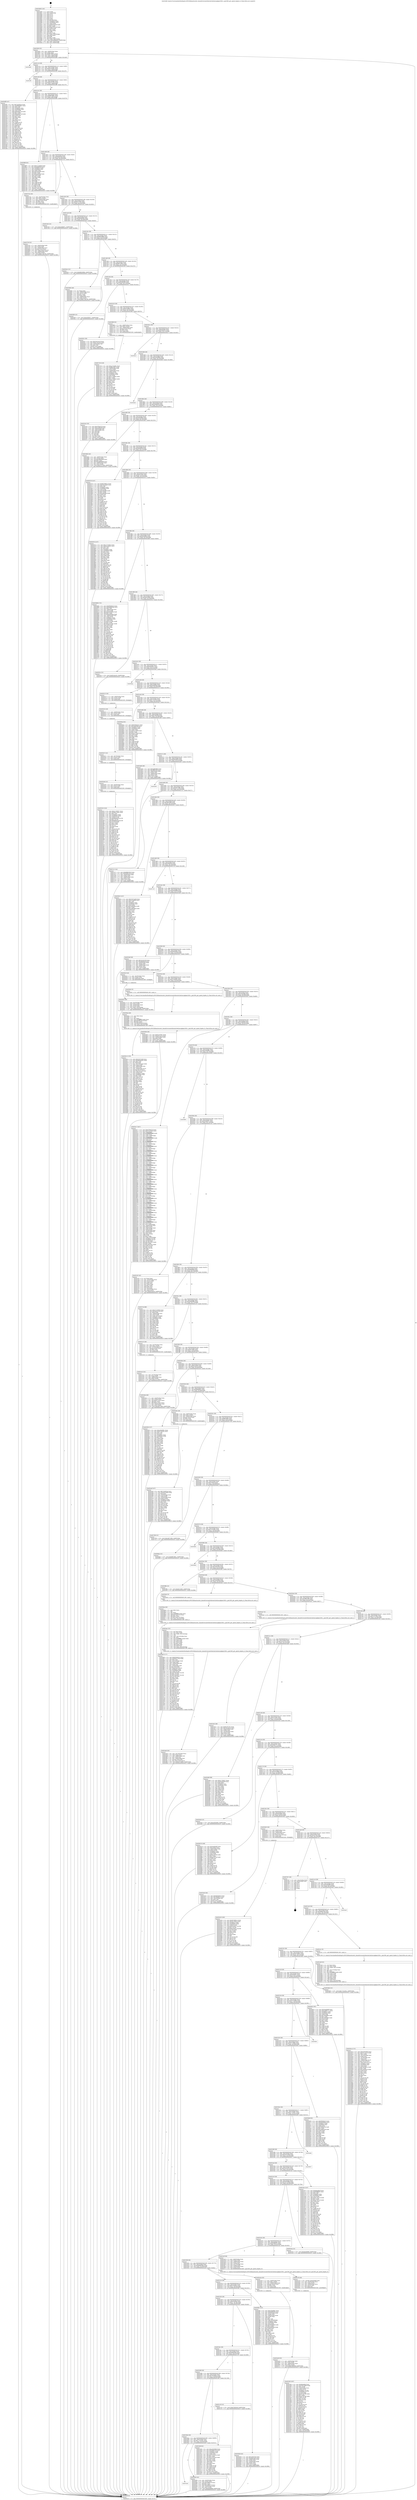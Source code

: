 digraph "0x401b80" {
  label = "0x401b80 (/mnt/c/Users/mathe/Desktop/tcc/POCII/binaries/extr_linuxdriversnetethernetchelsiocxgbpm3393.c_pm3393_get_speed_duplex_fc_Final-ollvm.out::main(0))"
  labelloc = "t"
  node[shape=record]

  Entry [label="",width=0.3,height=0.3,shape=circle,fillcolor=black,style=filled]
  "0x401bf4" [label="{
     0x401bf4 [32]\l
     | [instrs]\l
     &nbsp;&nbsp;0x401bf4 \<+6\>: mov -0xd8(%rbp),%eax\l
     &nbsp;&nbsp;0x401bfa \<+2\>: mov %eax,%ecx\l
     &nbsp;&nbsp;0x401bfc \<+6\>: sub $0x8076681a,%ecx\l
     &nbsp;&nbsp;0x401c02 \<+6\>: mov %eax,-0xec(%rbp)\l
     &nbsp;&nbsp;0x401c08 \<+6\>: mov %ecx,-0xf0(%rbp)\l
     &nbsp;&nbsp;0x401c0e \<+6\>: je 0000000000403a68 \<main+0x1ee8\>\l
  }"]
  "0x403a68" [label="{
     0x403a68\l
  }", style=dashed]
  "0x401c14" [label="{
     0x401c14 [28]\l
     | [instrs]\l
     &nbsp;&nbsp;0x401c14 \<+5\>: jmp 0000000000401c19 \<main+0x99\>\l
     &nbsp;&nbsp;0x401c19 \<+6\>: mov -0xec(%rbp),%eax\l
     &nbsp;&nbsp;0x401c1f \<+5\>: sub $0x81ec83bc,%eax\l
     &nbsp;&nbsp;0x401c24 \<+6\>: mov %eax,-0xf4(%rbp)\l
     &nbsp;&nbsp;0x401c2a \<+6\>: je 00000000004035ff \<main+0x1a7f\>\l
  }"]
  Exit [label="",width=0.3,height=0.3,shape=circle,fillcolor=black,style=filled,peripheries=2]
  "0x4035ff" [label="{
     0x4035ff\l
  }", style=dashed]
  "0x401c30" [label="{
     0x401c30 [28]\l
     | [instrs]\l
     &nbsp;&nbsp;0x401c30 \<+5\>: jmp 0000000000401c35 \<main+0xb5\>\l
     &nbsp;&nbsp;0x401c35 \<+6\>: mov -0xec(%rbp),%eax\l
     &nbsp;&nbsp;0x401c3b \<+5\>: sub $0x8a7f5792,%eax\l
     &nbsp;&nbsp;0x401c40 \<+6\>: mov %eax,-0xf8(%rbp)\l
     &nbsp;&nbsp;0x401c46 \<+6\>: je 0000000000402dff \<main+0x127f\>\l
  }"]
  "0x403555" [label="{
     0x403555 [155]\l
     | [instrs]\l
     &nbsp;&nbsp;0x403555 \<+5\>: mov $0x51705657,%ecx\l
     &nbsp;&nbsp;0x40355a \<+5\>: mov $0x99374e8c,%edx\l
     &nbsp;&nbsp;0x40355f \<+3\>: mov $0x1,%sil\l
     &nbsp;&nbsp;0x403562 \<+8\>: mov 0x40605c,%r8d\l
     &nbsp;&nbsp;0x40356a \<+8\>: mov 0x406060,%r9d\l
     &nbsp;&nbsp;0x403572 \<+3\>: mov %r8d,%r10d\l
     &nbsp;&nbsp;0x403575 \<+7\>: sub $0xb66a4e3f,%r10d\l
     &nbsp;&nbsp;0x40357c \<+4\>: sub $0x1,%r10d\l
     &nbsp;&nbsp;0x403580 \<+7\>: add $0xb66a4e3f,%r10d\l
     &nbsp;&nbsp;0x403587 \<+4\>: imul %r10d,%r8d\l
     &nbsp;&nbsp;0x40358b \<+4\>: and $0x1,%r8d\l
     &nbsp;&nbsp;0x40358f \<+4\>: cmp $0x0,%r8d\l
     &nbsp;&nbsp;0x403593 \<+4\>: sete %r11b\l
     &nbsp;&nbsp;0x403597 \<+4\>: cmp $0xa,%r9d\l
     &nbsp;&nbsp;0x40359b \<+3\>: setl %bl\l
     &nbsp;&nbsp;0x40359e \<+3\>: mov %r11b,%r14b\l
     &nbsp;&nbsp;0x4035a1 \<+4\>: xor $0xff,%r14b\l
     &nbsp;&nbsp;0x4035a5 \<+3\>: mov %bl,%r15b\l
     &nbsp;&nbsp;0x4035a8 \<+4\>: xor $0xff,%r15b\l
     &nbsp;&nbsp;0x4035ac \<+4\>: xor $0x0,%sil\l
     &nbsp;&nbsp;0x4035b0 \<+3\>: mov %r14b,%r12b\l
     &nbsp;&nbsp;0x4035b3 \<+4\>: and $0x0,%r12b\l
     &nbsp;&nbsp;0x4035b7 \<+3\>: and %sil,%r11b\l
     &nbsp;&nbsp;0x4035ba \<+3\>: mov %r15b,%r13b\l
     &nbsp;&nbsp;0x4035bd \<+4\>: and $0x0,%r13b\l
     &nbsp;&nbsp;0x4035c1 \<+3\>: and %sil,%bl\l
     &nbsp;&nbsp;0x4035c4 \<+3\>: or %r11b,%r12b\l
     &nbsp;&nbsp;0x4035c7 \<+3\>: or %bl,%r13b\l
     &nbsp;&nbsp;0x4035ca \<+3\>: xor %r13b,%r12b\l
     &nbsp;&nbsp;0x4035cd \<+3\>: or %r15b,%r14b\l
     &nbsp;&nbsp;0x4035d0 \<+4\>: xor $0xff,%r14b\l
     &nbsp;&nbsp;0x4035d4 \<+4\>: or $0x0,%sil\l
     &nbsp;&nbsp;0x4035d8 \<+3\>: and %sil,%r14b\l
     &nbsp;&nbsp;0x4035db \<+3\>: or %r14b,%r12b\l
     &nbsp;&nbsp;0x4035de \<+4\>: test $0x1,%r12b\l
     &nbsp;&nbsp;0x4035e2 \<+3\>: cmovne %edx,%ecx\l
     &nbsp;&nbsp;0x4035e5 \<+6\>: mov %ecx,-0xd8(%rbp)\l
     &nbsp;&nbsp;0x4035eb \<+5\>: jmp 0000000000403b19 \<main+0x1f99\>\l
  }"]
  "0x402dff" [label="{
     0x402dff [147]\l
     | [instrs]\l
     &nbsp;&nbsp;0x402dff \<+5\>: mov $0x7e4562ee,%eax\l
     &nbsp;&nbsp;0x402e04 \<+5\>: mov $0xf888dbe2,%ecx\l
     &nbsp;&nbsp;0x402e09 \<+2\>: mov $0x1,%dl\l
     &nbsp;&nbsp;0x402e0b \<+7\>: mov 0x40605c,%esi\l
     &nbsp;&nbsp;0x402e12 \<+7\>: mov 0x406060,%edi\l
     &nbsp;&nbsp;0x402e19 \<+3\>: mov %esi,%r8d\l
     &nbsp;&nbsp;0x402e1c \<+7\>: add $0xb448a71d,%r8d\l
     &nbsp;&nbsp;0x402e23 \<+4\>: sub $0x1,%r8d\l
     &nbsp;&nbsp;0x402e27 \<+7\>: sub $0xb448a71d,%r8d\l
     &nbsp;&nbsp;0x402e2e \<+4\>: imul %r8d,%esi\l
     &nbsp;&nbsp;0x402e32 \<+3\>: and $0x1,%esi\l
     &nbsp;&nbsp;0x402e35 \<+3\>: cmp $0x0,%esi\l
     &nbsp;&nbsp;0x402e38 \<+4\>: sete %r9b\l
     &nbsp;&nbsp;0x402e3c \<+3\>: cmp $0xa,%edi\l
     &nbsp;&nbsp;0x402e3f \<+4\>: setl %r10b\l
     &nbsp;&nbsp;0x402e43 \<+3\>: mov %r9b,%r11b\l
     &nbsp;&nbsp;0x402e46 \<+4\>: xor $0xff,%r11b\l
     &nbsp;&nbsp;0x402e4a \<+3\>: mov %r10b,%bl\l
     &nbsp;&nbsp;0x402e4d \<+3\>: xor $0xff,%bl\l
     &nbsp;&nbsp;0x402e50 \<+3\>: xor $0x1,%dl\l
     &nbsp;&nbsp;0x402e53 \<+3\>: mov %r11b,%r14b\l
     &nbsp;&nbsp;0x402e56 \<+4\>: and $0xff,%r14b\l
     &nbsp;&nbsp;0x402e5a \<+3\>: and %dl,%r9b\l
     &nbsp;&nbsp;0x402e5d \<+3\>: mov %bl,%r15b\l
     &nbsp;&nbsp;0x402e60 \<+4\>: and $0xff,%r15b\l
     &nbsp;&nbsp;0x402e64 \<+3\>: and %dl,%r10b\l
     &nbsp;&nbsp;0x402e67 \<+3\>: or %r9b,%r14b\l
     &nbsp;&nbsp;0x402e6a \<+3\>: or %r10b,%r15b\l
     &nbsp;&nbsp;0x402e6d \<+3\>: xor %r15b,%r14b\l
     &nbsp;&nbsp;0x402e70 \<+3\>: or %bl,%r11b\l
     &nbsp;&nbsp;0x402e73 \<+4\>: xor $0xff,%r11b\l
     &nbsp;&nbsp;0x402e77 \<+3\>: or $0x1,%dl\l
     &nbsp;&nbsp;0x402e7a \<+3\>: and %dl,%r11b\l
     &nbsp;&nbsp;0x402e7d \<+3\>: or %r11b,%r14b\l
     &nbsp;&nbsp;0x402e80 \<+4\>: test $0x1,%r14b\l
     &nbsp;&nbsp;0x402e84 \<+3\>: cmovne %ecx,%eax\l
     &nbsp;&nbsp;0x402e87 \<+6\>: mov %eax,-0xd8(%rbp)\l
     &nbsp;&nbsp;0x402e8d \<+5\>: jmp 0000000000403b19 \<main+0x1f99\>\l
  }"]
  "0x401c4c" [label="{
     0x401c4c [28]\l
     | [instrs]\l
     &nbsp;&nbsp;0x401c4c \<+5\>: jmp 0000000000401c51 \<main+0xd1\>\l
     &nbsp;&nbsp;0x401c51 \<+6\>: mov -0xec(%rbp),%eax\l
     &nbsp;&nbsp;0x401c57 \<+5\>: sub $0x8f97885c,%eax\l
     &nbsp;&nbsp;0x401c5c \<+6\>: mov %eax,-0xfc(%rbp)\l
     &nbsp;&nbsp;0x401c62 \<+6\>: je 00000000004036f9 \<main+0x1b79\>\l
  }"]
  "0x403546" [label="{
     0x403546 [15]\l
     | [instrs]\l
     &nbsp;&nbsp;0x403546 \<+4\>: mov -0x58(%rbp),%rax\l
     &nbsp;&nbsp;0x40354a \<+3\>: mov (%rax),%rax\l
     &nbsp;&nbsp;0x40354d \<+3\>: mov %rax,%rdi\l
     &nbsp;&nbsp;0x403550 \<+5\>: call 0000000000401030 \<free@plt\>\l
     | [calls]\l
     &nbsp;&nbsp;0x401030 \{1\} (unknown)\l
  }"]
  "0x4036f9" [label="{
     0x4036f9 [91]\l
     | [instrs]\l
     &nbsp;&nbsp;0x4036f9 \<+5\>: mov $0x4721bd5b,%eax\l
     &nbsp;&nbsp;0x4036fe \<+5\>: mov $0xe689d00f,%ecx\l
     &nbsp;&nbsp;0x403703 \<+7\>: mov 0x40605c,%edx\l
     &nbsp;&nbsp;0x40370a \<+7\>: mov 0x406060,%esi\l
     &nbsp;&nbsp;0x403711 \<+2\>: mov %edx,%edi\l
     &nbsp;&nbsp;0x403713 \<+6\>: add $0xcacfe3b0,%edi\l
     &nbsp;&nbsp;0x403719 \<+3\>: sub $0x1,%edi\l
     &nbsp;&nbsp;0x40371c \<+6\>: sub $0xcacfe3b0,%edi\l
     &nbsp;&nbsp;0x403722 \<+3\>: imul %edi,%edx\l
     &nbsp;&nbsp;0x403725 \<+3\>: and $0x1,%edx\l
     &nbsp;&nbsp;0x403728 \<+3\>: cmp $0x0,%edx\l
     &nbsp;&nbsp;0x40372b \<+4\>: sete %r8b\l
     &nbsp;&nbsp;0x40372f \<+3\>: cmp $0xa,%esi\l
     &nbsp;&nbsp;0x403732 \<+4\>: setl %r9b\l
     &nbsp;&nbsp;0x403736 \<+3\>: mov %r8b,%r10b\l
     &nbsp;&nbsp;0x403739 \<+3\>: and %r9b,%r10b\l
     &nbsp;&nbsp;0x40373c \<+3\>: xor %r9b,%r8b\l
     &nbsp;&nbsp;0x40373f \<+3\>: or %r8b,%r10b\l
     &nbsp;&nbsp;0x403742 \<+4\>: test $0x1,%r10b\l
     &nbsp;&nbsp;0x403746 \<+3\>: cmovne %ecx,%eax\l
     &nbsp;&nbsp;0x403749 \<+6\>: mov %eax,-0xd8(%rbp)\l
     &nbsp;&nbsp;0x40374f \<+5\>: jmp 0000000000403b19 \<main+0x1f99\>\l
  }"]
  "0x401c68" [label="{
     0x401c68 [28]\l
     | [instrs]\l
     &nbsp;&nbsp;0x401c68 \<+5\>: jmp 0000000000401c6d \<main+0xed\>\l
     &nbsp;&nbsp;0x401c6d \<+6\>: mov -0xec(%rbp),%eax\l
     &nbsp;&nbsp;0x401c73 \<+5\>: sub $0x939f31e8,%eax\l
     &nbsp;&nbsp;0x401c78 \<+6\>: mov %eax,-0x100(%rbp)\l
     &nbsp;&nbsp;0x401c7e \<+6\>: je 00000000004027d1 \<main+0xc51\>\l
  }"]
  "0x403537" [label="{
     0x403537 [15]\l
     | [instrs]\l
     &nbsp;&nbsp;0x403537 \<+4\>: mov -0x70(%rbp),%rax\l
     &nbsp;&nbsp;0x40353b \<+3\>: mov (%rax),%rax\l
     &nbsp;&nbsp;0x40353e \<+3\>: mov %rax,%rdi\l
     &nbsp;&nbsp;0x403541 \<+5\>: call 0000000000401030 \<free@plt\>\l
     | [calls]\l
     &nbsp;&nbsp;0x401030 \{1\} (unknown)\l
  }"]
  "0x4027d1" [label="{
     0x4027d1 [35]\l
     | [instrs]\l
     &nbsp;&nbsp;0x4027d1 \<+7\>: mov -0xa0(%rbp),%rax\l
     &nbsp;&nbsp;0x4027d8 \<+6\>: movl $0x1,(%rax)\l
     &nbsp;&nbsp;0x4027de \<+7\>: mov -0xa0(%rbp),%rax\l
     &nbsp;&nbsp;0x4027e5 \<+3\>: movslq (%rax),%rax\l
     &nbsp;&nbsp;0x4027e8 \<+4\>: shl $0x2,%rax\l
     &nbsp;&nbsp;0x4027ec \<+3\>: mov %rax,%rdi\l
     &nbsp;&nbsp;0x4027ef \<+5\>: call 0000000000401050 \<malloc@plt\>\l
     | [calls]\l
     &nbsp;&nbsp;0x401050 \{1\} (unknown)\l
  }"]
  "0x401c84" [label="{
     0x401c84 [28]\l
     | [instrs]\l
     &nbsp;&nbsp;0x401c84 \<+5\>: jmp 0000000000401c89 \<main+0x109\>\l
     &nbsp;&nbsp;0x401c89 \<+6\>: mov -0xec(%rbp),%eax\l
     &nbsp;&nbsp;0x401c8f \<+5\>: sub $0x93e272d3,%eax\l
     &nbsp;&nbsp;0x401c94 \<+6\>: mov %eax,-0x104(%rbp)\l
     &nbsp;&nbsp;0x401c9a \<+6\>: je 0000000000403183 \<main+0x1603\>\l
  }"]
  "0x403525" [label="{
     0x403525 [18]\l
     | [instrs]\l
     &nbsp;&nbsp;0x403525 \<+7\>: mov -0x88(%rbp),%rax\l
     &nbsp;&nbsp;0x40352c \<+3\>: mov (%rax),%rax\l
     &nbsp;&nbsp;0x40352f \<+3\>: mov %rax,%rdi\l
     &nbsp;&nbsp;0x403532 \<+5\>: call 0000000000401030 \<free@plt\>\l
     | [calls]\l
     &nbsp;&nbsp;0x401030 \{1\} (unknown)\l
  }"]
  "0x403183" [label="{
     0x403183 [15]\l
     | [instrs]\l
     &nbsp;&nbsp;0x403183 \<+10\>: movl $0xe3ebb97c,-0xd8(%rbp)\l
     &nbsp;&nbsp;0x40318d \<+5\>: jmp 0000000000403b19 \<main+0x1f99\>\l
  }"]
  "0x401ca0" [label="{
     0x401ca0 [28]\l
     | [instrs]\l
     &nbsp;&nbsp;0x401ca0 \<+5\>: jmp 0000000000401ca5 \<main+0x125\>\l
     &nbsp;&nbsp;0x401ca5 \<+6\>: mov -0xec(%rbp),%eax\l
     &nbsp;&nbsp;0x401cab \<+5\>: sub $0x9648a495,%eax\l
     &nbsp;&nbsp;0x401cb0 \<+6\>: mov %eax,-0x108(%rbp)\l
     &nbsp;&nbsp;0x401cb6 \<+6\>: je 00000000004029c4 \<main+0xe44\>\l
  }"]
  "0x4023a0" [label="{
     0x4023a0\l
  }", style=dashed]
  "0x4029c4" [label="{
     0x4029c4 [15]\l
     | [instrs]\l
     &nbsp;&nbsp;0x4029c4 \<+10\>: movl $0x9892069b,-0xd8(%rbp)\l
     &nbsp;&nbsp;0x4029ce \<+5\>: jmp 0000000000403b19 \<main+0x1f99\>\l
  }"]
  "0x401cbc" [label="{
     0x401cbc [28]\l
     | [instrs]\l
     &nbsp;&nbsp;0x401cbc \<+5\>: jmp 0000000000401cc1 \<main+0x141\>\l
     &nbsp;&nbsp;0x401cc1 \<+6\>: mov -0xec(%rbp),%eax\l
     &nbsp;&nbsp;0x401cc7 \<+5\>: sub $0x9892069b,%eax\l
     &nbsp;&nbsp;0x401ccc \<+6\>: mov %eax,-0x10c(%rbp)\l
     &nbsp;&nbsp;0x401cd2 \<+6\>: je 00000000004029d3 \<main+0xe53\>\l
  }"]
  "0x403493" [label="{
     0x403493 [42]\l
     | [instrs]\l
     &nbsp;&nbsp;0x403493 \<+4\>: mov -0x40(%rbp),%rax\l
     &nbsp;&nbsp;0x403497 \<+2\>: mov (%rax),%ecx\l
     &nbsp;&nbsp;0x403499 \<+6\>: sub $0x258fb274,%ecx\l
     &nbsp;&nbsp;0x40349f \<+3\>: add $0x1,%ecx\l
     &nbsp;&nbsp;0x4034a2 \<+6\>: add $0x258fb274,%ecx\l
     &nbsp;&nbsp;0x4034a8 \<+4\>: mov -0x40(%rbp),%rax\l
     &nbsp;&nbsp;0x4034ac \<+2\>: mov %ecx,(%rax)\l
     &nbsp;&nbsp;0x4034ae \<+10\>: movl $0xda40986f,-0xd8(%rbp)\l
     &nbsp;&nbsp;0x4034b8 \<+5\>: jmp 0000000000403b19 \<main+0x1f99\>\l
  }"]
  "0x4029d3" [label="{
     0x4029d3 [40]\l
     | [instrs]\l
     &nbsp;&nbsp;0x4029d3 \<+2\>: xor %eax,%eax\l
     &nbsp;&nbsp;0x4029d5 \<+7\>: mov -0x98(%rbp),%rcx\l
     &nbsp;&nbsp;0x4029dc \<+2\>: mov (%rcx),%edx\l
     &nbsp;&nbsp;0x4029de \<+3\>: sub $0x1,%eax\l
     &nbsp;&nbsp;0x4029e1 \<+2\>: sub %eax,%edx\l
     &nbsp;&nbsp;0x4029e3 \<+7\>: mov -0x98(%rbp),%rcx\l
     &nbsp;&nbsp;0x4029ea \<+2\>: mov %edx,(%rcx)\l
     &nbsp;&nbsp;0x4029ec \<+10\>: movl $0x677b47d5,-0xd8(%rbp)\l
     &nbsp;&nbsp;0x4029f6 \<+5\>: jmp 0000000000403b19 \<main+0x1f99\>\l
  }"]
  "0x401cd8" [label="{
     0x401cd8 [28]\l
     | [instrs]\l
     &nbsp;&nbsp;0x401cd8 \<+5\>: jmp 0000000000401cdd \<main+0x15d\>\l
     &nbsp;&nbsp;0x401cdd \<+6\>: mov -0xec(%rbp),%eax\l
     &nbsp;&nbsp;0x401ce3 \<+5\>: sub $0x99374e8c,%eax\l
     &nbsp;&nbsp;0x401ce8 \<+6\>: mov %eax,-0x110(%rbp)\l
     &nbsp;&nbsp;0x401cee \<+6\>: je 00000000004035f0 \<main+0x1a70\>\l
  }"]
  "0x403420" [label="{
     0x403420 [100]\l
     | [instrs]\l
     &nbsp;&nbsp;0x403420 \<+5\>: mov $0x8076681a,%edx\l
     &nbsp;&nbsp;0x403425 \<+5\>: mov $0x4473bd1a,%esi\l
     &nbsp;&nbsp;0x40342a \<+8\>: mov 0x40605c,%r8d\l
     &nbsp;&nbsp;0x403432 \<+8\>: mov 0x406060,%r9d\l
     &nbsp;&nbsp;0x40343a \<+3\>: mov %r8d,%r10d\l
     &nbsp;&nbsp;0x40343d \<+7\>: sub $0x825af537,%r10d\l
     &nbsp;&nbsp;0x403444 \<+4\>: sub $0x1,%r10d\l
     &nbsp;&nbsp;0x403448 \<+7\>: add $0x825af537,%r10d\l
     &nbsp;&nbsp;0x40344f \<+4\>: imul %r10d,%r8d\l
     &nbsp;&nbsp;0x403453 \<+4\>: and $0x1,%r8d\l
     &nbsp;&nbsp;0x403457 \<+4\>: cmp $0x0,%r8d\l
     &nbsp;&nbsp;0x40345b \<+4\>: sete %r11b\l
     &nbsp;&nbsp;0x40345f \<+4\>: cmp $0xa,%r9d\l
     &nbsp;&nbsp;0x403463 \<+3\>: setl %bl\l
     &nbsp;&nbsp;0x403466 \<+3\>: mov %r11b,%r14b\l
     &nbsp;&nbsp;0x403469 \<+3\>: and %bl,%r14b\l
     &nbsp;&nbsp;0x40346c \<+3\>: xor %bl,%r11b\l
     &nbsp;&nbsp;0x40346f \<+3\>: or %r11b,%r14b\l
     &nbsp;&nbsp;0x403472 \<+4\>: test $0x1,%r14b\l
     &nbsp;&nbsp;0x403476 \<+3\>: cmovne %esi,%edx\l
     &nbsp;&nbsp;0x403479 \<+6\>: mov %edx,-0xd8(%rbp)\l
     &nbsp;&nbsp;0x40347f \<+5\>: jmp 0000000000403b19 \<main+0x1f99\>\l
  }"]
  "0x4035f0" [label="{
     0x4035f0 [15]\l
     | [instrs]\l
     &nbsp;&nbsp;0x4035f0 \<+10\>: movl $0x45f5f027,-0xd8(%rbp)\l
     &nbsp;&nbsp;0x4035fa \<+5\>: jmp 0000000000403b19 \<main+0x1f99\>\l
  }"]
  "0x401cf4" [label="{
     0x401cf4 [28]\l
     | [instrs]\l
     &nbsp;&nbsp;0x401cf4 \<+5\>: jmp 0000000000401cf9 \<main+0x179\>\l
     &nbsp;&nbsp;0x401cf9 \<+6\>: mov -0xec(%rbp),%eax\l
     &nbsp;&nbsp;0x401cff \<+5\>: sub $0x9cf663b9,%eax\l
     &nbsp;&nbsp;0x401d04 \<+6\>: mov %eax,-0x114(%rbp)\l
     &nbsp;&nbsp;0x401d0a \<+6\>: je 000000000040302c \<main+0x14ac\>\l
  }"]
  "0x403293" [label="{
     0x403293 [167]\l
     | [instrs]\l
     &nbsp;&nbsp;0x403293 \<+5\>: mov $0xb9e468cf,%esi\l
     &nbsp;&nbsp;0x403298 \<+6\>: mov $0x548764b6,%r8d\l
     &nbsp;&nbsp;0x40329e \<+3\>: mov $0x1,%r9b\l
     &nbsp;&nbsp;0x4032a1 \<+4\>: mov -0x40(%rbp),%rcx\l
     &nbsp;&nbsp;0x4032a5 \<+6\>: movl $0x0,(%rcx)\l
     &nbsp;&nbsp;0x4032ab \<+8\>: mov 0x40605c,%r10d\l
     &nbsp;&nbsp;0x4032b3 \<+8\>: mov 0x406060,%r11d\l
     &nbsp;&nbsp;0x4032bb \<+3\>: mov %r10d,%ebx\l
     &nbsp;&nbsp;0x4032be \<+6\>: sub $0xed7407db,%ebx\l
     &nbsp;&nbsp;0x4032c4 \<+3\>: sub $0x1,%ebx\l
     &nbsp;&nbsp;0x4032c7 \<+6\>: add $0xed7407db,%ebx\l
     &nbsp;&nbsp;0x4032cd \<+4\>: imul %ebx,%r10d\l
     &nbsp;&nbsp;0x4032d1 \<+4\>: and $0x1,%r10d\l
     &nbsp;&nbsp;0x4032d5 \<+4\>: cmp $0x0,%r10d\l
     &nbsp;&nbsp;0x4032d9 \<+4\>: sete %r14b\l
     &nbsp;&nbsp;0x4032dd \<+4\>: cmp $0xa,%r11d\l
     &nbsp;&nbsp;0x4032e1 \<+4\>: setl %r15b\l
     &nbsp;&nbsp;0x4032e5 \<+3\>: mov %r14b,%r12b\l
     &nbsp;&nbsp;0x4032e8 \<+4\>: xor $0xff,%r12b\l
     &nbsp;&nbsp;0x4032ec \<+3\>: mov %r15b,%r13b\l
     &nbsp;&nbsp;0x4032ef \<+4\>: xor $0xff,%r13b\l
     &nbsp;&nbsp;0x4032f3 \<+4\>: xor $0x0,%r9b\l
     &nbsp;&nbsp;0x4032f7 \<+3\>: mov %r12b,%cl\l
     &nbsp;&nbsp;0x4032fa \<+3\>: and $0x0,%cl\l
     &nbsp;&nbsp;0x4032fd \<+3\>: and %r9b,%r14b\l
     &nbsp;&nbsp;0x403300 \<+3\>: mov %r13b,%dl\l
     &nbsp;&nbsp;0x403303 \<+3\>: and $0x0,%dl\l
     &nbsp;&nbsp;0x403306 \<+3\>: and %r9b,%r15b\l
     &nbsp;&nbsp;0x403309 \<+3\>: or %r14b,%cl\l
     &nbsp;&nbsp;0x40330c \<+3\>: or %r15b,%dl\l
     &nbsp;&nbsp;0x40330f \<+2\>: xor %dl,%cl\l
     &nbsp;&nbsp;0x403311 \<+3\>: or %r13b,%r12b\l
     &nbsp;&nbsp;0x403314 \<+4\>: xor $0xff,%r12b\l
     &nbsp;&nbsp;0x403318 \<+4\>: or $0x0,%r9b\l
     &nbsp;&nbsp;0x40331c \<+3\>: and %r9b,%r12b\l
     &nbsp;&nbsp;0x40331f \<+3\>: or %r12b,%cl\l
     &nbsp;&nbsp;0x403322 \<+3\>: test $0x1,%cl\l
     &nbsp;&nbsp;0x403325 \<+4\>: cmovne %r8d,%esi\l
     &nbsp;&nbsp;0x403329 \<+6\>: mov %esi,-0xd8(%rbp)\l
     &nbsp;&nbsp;0x40332f \<+6\>: mov %eax,-0x228(%rbp)\l
     &nbsp;&nbsp;0x403335 \<+5\>: jmp 0000000000403b19 \<main+0x1f99\>\l
  }"]
  "0x40302c" [label="{
     0x40302c [30]\l
     | [instrs]\l
     &nbsp;&nbsp;0x40302c \<+5\>: mov $0x53e2e418,%eax\l
     &nbsp;&nbsp;0x403031 \<+5\>: mov $0xb71d2530,%ecx\l
     &nbsp;&nbsp;0x403036 \<+3\>: mov -0x2d(%rbp),%dl\l
     &nbsp;&nbsp;0x403039 \<+3\>: test $0x1,%dl\l
     &nbsp;&nbsp;0x40303c \<+3\>: cmovne %ecx,%eax\l
     &nbsp;&nbsp;0x40303f \<+6\>: mov %eax,-0xd8(%rbp)\l
     &nbsp;&nbsp;0x403045 \<+5\>: jmp 0000000000403b19 \<main+0x1f99\>\l
  }"]
  "0x401d10" [label="{
     0x401d10 [28]\l
     | [instrs]\l
     &nbsp;&nbsp;0x401d10 \<+5\>: jmp 0000000000401d15 \<main+0x195\>\l
     &nbsp;&nbsp;0x401d15 \<+6\>: mov -0xec(%rbp),%eax\l
     &nbsp;&nbsp;0x401d1b \<+5\>: sub $0x9e1b40b2,%eax\l
     &nbsp;&nbsp;0x401d20 \<+6\>: mov %eax,-0x118(%rbp)\l
     &nbsp;&nbsp;0x401d26 \<+6\>: je 00000000004026fd \<main+0xb7d\>\l
  }"]
  "0x403276" [label="{
     0x403276 [29]\l
     | [instrs]\l
     &nbsp;&nbsp;0x403276 \<+10\>: movabs $0x4040b6,%rdi\l
     &nbsp;&nbsp;0x403280 \<+4\>: mov -0x48(%rbp),%rcx\l
     &nbsp;&nbsp;0x403284 \<+2\>: mov %eax,(%rcx)\l
     &nbsp;&nbsp;0x403286 \<+4\>: mov -0x48(%rbp),%rcx\l
     &nbsp;&nbsp;0x40328a \<+2\>: mov (%rcx),%esi\l
     &nbsp;&nbsp;0x40328c \<+2\>: mov $0x0,%al\l
     &nbsp;&nbsp;0x40328e \<+5\>: call 0000000000401040 \<printf@plt\>\l
     | [calls]\l
     &nbsp;&nbsp;0x401040 \{1\} (unknown)\l
  }"]
  "0x4026fd" [label="{
     0x4026fd [35]\l
     | [instrs]\l
     &nbsp;&nbsp;0x4026fd \<+7\>: mov -0xb8(%rbp),%rax\l
     &nbsp;&nbsp;0x402704 \<+6\>: movl $0x1,(%rax)\l
     &nbsp;&nbsp;0x40270a \<+7\>: mov -0xb8(%rbp),%rax\l
     &nbsp;&nbsp;0x402711 \<+3\>: movslq (%rax),%rax\l
     &nbsp;&nbsp;0x402714 \<+4\>: shl $0x3,%rax\l
     &nbsp;&nbsp;0x402718 \<+3\>: mov %rax,%rdi\l
     &nbsp;&nbsp;0x40271b \<+5\>: call 0000000000401050 \<malloc@plt\>\l
     | [calls]\l
     &nbsp;&nbsp;0x401050 \{1\} (unknown)\l
  }"]
  "0x401d2c" [label="{
     0x401d2c [28]\l
     | [instrs]\l
     &nbsp;&nbsp;0x401d2c \<+5\>: jmp 0000000000401d31 \<main+0x1b1\>\l
     &nbsp;&nbsp;0x401d31 \<+6\>: mov -0xec(%rbp),%eax\l
     &nbsp;&nbsp;0x401d37 \<+5\>: sub $0x9f28b435,%eax\l
     &nbsp;&nbsp;0x401d3c \<+6\>: mov %eax,-0x11c(%rbp)\l
     &nbsp;&nbsp;0x401d42 \<+6\>: je 00000000004038c3 \<main+0x1d43\>\l
  }"]
  "0x4030d2" [label="{
     0x4030d2 [177]\l
     | [instrs]\l
     &nbsp;&nbsp;0x4030d2 \<+5\>: mov $0xb264d161,%ecx\l
     &nbsp;&nbsp;0x4030d7 \<+5\>: mov $0x93e272d3,%edx\l
     &nbsp;&nbsp;0x4030dc \<+3\>: mov $0x1,%sil\l
     &nbsp;&nbsp;0x4030df \<+6\>: mov -0x224(%rbp),%edi\l
     &nbsp;&nbsp;0x4030e5 \<+3\>: imul %eax,%edi\l
     &nbsp;&nbsp;0x4030e8 \<+4\>: mov -0x58(%rbp),%r8\l
     &nbsp;&nbsp;0x4030ec \<+3\>: mov (%r8),%r8\l
     &nbsp;&nbsp;0x4030ef \<+4\>: mov -0x50(%rbp),%r9\l
     &nbsp;&nbsp;0x4030f3 \<+3\>: movslq (%r9),%r9\l
     &nbsp;&nbsp;0x4030f6 \<+4\>: mov %edi,(%r8,%r9,4)\l
     &nbsp;&nbsp;0x4030fa \<+7\>: mov 0x40605c,%eax\l
     &nbsp;&nbsp;0x403101 \<+7\>: mov 0x406060,%edi\l
     &nbsp;&nbsp;0x403108 \<+3\>: mov %eax,%r10d\l
     &nbsp;&nbsp;0x40310b \<+7\>: add $0x7d42d047,%r10d\l
     &nbsp;&nbsp;0x403112 \<+4\>: sub $0x1,%r10d\l
     &nbsp;&nbsp;0x403116 \<+7\>: sub $0x7d42d047,%r10d\l
     &nbsp;&nbsp;0x40311d \<+4\>: imul %r10d,%eax\l
     &nbsp;&nbsp;0x403121 \<+3\>: and $0x1,%eax\l
     &nbsp;&nbsp;0x403124 \<+3\>: cmp $0x0,%eax\l
     &nbsp;&nbsp;0x403127 \<+4\>: sete %r11b\l
     &nbsp;&nbsp;0x40312b \<+3\>: cmp $0xa,%edi\l
     &nbsp;&nbsp;0x40312e \<+3\>: setl %bl\l
     &nbsp;&nbsp;0x403131 \<+3\>: mov %r11b,%r14b\l
     &nbsp;&nbsp;0x403134 \<+4\>: xor $0xff,%r14b\l
     &nbsp;&nbsp;0x403138 \<+3\>: mov %bl,%r15b\l
     &nbsp;&nbsp;0x40313b \<+4\>: xor $0xff,%r15b\l
     &nbsp;&nbsp;0x40313f \<+4\>: xor $0x0,%sil\l
     &nbsp;&nbsp;0x403143 \<+3\>: mov %r14b,%r12b\l
     &nbsp;&nbsp;0x403146 \<+4\>: and $0x0,%r12b\l
     &nbsp;&nbsp;0x40314a \<+3\>: and %sil,%r11b\l
     &nbsp;&nbsp;0x40314d \<+3\>: mov %r15b,%r13b\l
     &nbsp;&nbsp;0x403150 \<+4\>: and $0x0,%r13b\l
     &nbsp;&nbsp;0x403154 \<+3\>: and %sil,%bl\l
     &nbsp;&nbsp;0x403157 \<+3\>: or %r11b,%r12b\l
     &nbsp;&nbsp;0x40315a \<+3\>: or %bl,%r13b\l
     &nbsp;&nbsp;0x40315d \<+3\>: xor %r13b,%r12b\l
     &nbsp;&nbsp;0x403160 \<+3\>: or %r15b,%r14b\l
     &nbsp;&nbsp;0x403163 \<+4\>: xor $0xff,%r14b\l
     &nbsp;&nbsp;0x403167 \<+4\>: or $0x0,%sil\l
     &nbsp;&nbsp;0x40316b \<+3\>: and %sil,%r14b\l
     &nbsp;&nbsp;0x40316e \<+3\>: or %r14b,%r12b\l
     &nbsp;&nbsp;0x403171 \<+4\>: test $0x1,%r12b\l
     &nbsp;&nbsp;0x403175 \<+3\>: cmovne %edx,%ecx\l
     &nbsp;&nbsp;0x403178 \<+6\>: mov %ecx,-0xd8(%rbp)\l
     &nbsp;&nbsp;0x40317e \<+5\>: jmp 0000000000403b19 \<main+0x1f99\>\l
  }"]
  "0x4038c3" [label="{
     0x4038c3\l
  }", style=dashed]
  "0x401d48" [label="{
     0x401d48 [28]\l
     | [instrs]\l
     &nbsp;&nbsp;0x401d48 \<+5\>: jmp 0000000000401d4d \<main+0x1cd\>\l
     &nbsp;&nbsp;0x401d4d \<+6\>: mov -0xec(%rbp),%eax\l
     &nbsp;&nbsp;0x401d53 \<+5\>: sub $0xa29cb8d0,%eax\l
     &nbsp;&nbsp;0x401d58 \<+6\>: mov %eax,-0x120(%rbp)\l
     &nbsp;&nbsp;0x401d5e \<+6\>: je 00000000004038ed \<main+0x1d6d\>\l
  }"]
  "0x4030aa" [label="{
     0x4030aa [40]\l
     | [instrs]\l
     &nbsp;&nbsp;0x4030aa \<+5\>: mov $0x2,%ecx\l
     &nbsp;&nbsp;0x4030af \<+1\>: cltd\l
     &nbsp;&nbsp;0x4030b0 \<+2\>: idiv %ecx\l
     &nbsp;&nbsp;0x4030b2 \<+6\>: imul $0xfffffffe,%edx,%ecx\l
     &nbsp;&nbsp;0x4030b8 \<+6\>: add $0x7a4e5752,%ecx\l
     &nbsp;&nbsp;0x4030be \<+3\>: add $0x1,%ecx\l
     &nbsp;&nbsp;0x4030c1 \<+6\>: sub $0x7a4e5752,%ecx\l
     &nbsp;&nbsp;0x4030c7 \<+6\>: mov %ecx,-0x224(%rbp)\l
     &nbsp;&nbsp;0x4030cd \<+5\>: call 0000000000401160 \<next_i\>\l
     | [calls]\l
     &nbsp;&nbsp;0x401160 \{1\} (/mnt/c/Users/mathe/Desktop/tcc/POCII/binaries/extr_linuxdriversnetethernetchelsiocxgbpm3393.c_pm3393_get_speed_duplex_fc_Final-ollvm.out::next_i)\l
  }"]
  "0x4038ed" [label="{
     0x4038ed\l
  }", style=dashed]
  "0x401d64" [label="{
     0x401d64 [28]\l
     | [instrs]\l
     &nbsp;&nbsp;0x401d64 \<+5\>: jmp 0000000000401d69 \<main+0x1e9\>\l
     &nbsp;&nbsp;0x401d69 \<+6\>: mov -0xec(%rbp),%eax\l
     &nbsp;&nbsp;0x401d6f \<+5\>: sub $0xa38dab2d,%eax\l
     &nbsp;&nbsp;0x401d74 \<+6\>: mov %eax,-0x124(%rbp)\l
     &nbsp;&nbsp;0x401d7a \<+6\>: je 00000000004023e2 \<main+0x862\>\l
  }"]
  "0x402eaf" [label="{
     0x402eaf [107]\l
     | [instrs]\l
     &nbsp;&nbsp;0x402eaf \<+5\>: mov $0x7e4562ee,%ecx\l
     &nbsp;&nbsp;0x402eb4 \<+5\>: mov $0xae619e90,%edx\l
     &nbsp;&nbsp;0x402eb9 \<+2\>: xor %esi,%esi\l
     &nbsp;&nbsp;0x402ebb \<+4\>: mov -0x58(%rbp),%rdi\l
     &nbsp;&nbsp;0x402ebf \<+3\>: mov %rax,(%rdi)\l
     &nbsp;&nbsp;0x402ec2 \<+4\>: mov -0x50(%rbp),%rax\l
     &nbsp;&nbsp;0x402ec6 \<+6\>: movl $0x0,(%rax)\l
     &nbsp;&nbsp;0x402ecc \<+8\>: mov 0x40605c,%r8d\l
     &nbsp;&nbsp;0x402ed4 \<+8\>: mov 0x406060,%r9d\l
     &nbsp;&nbsp;0x402edc \<+3\>: sub $0x1,%esi\l
     &nbsp;&nbsp;0x402edf \<+3\>: mov %r8d,%r10d\l
     &nbsp;&nbsp;0x402ee2 \<+3\>: add %esi,%r10d\l
     &nbsp;&nbsp;0x402ee5 \<+4\>: imul %r10d,%r8d\l
     &nbsp;&nbsp;0x402ee9 \<+4\>: and $0x1,%r8d\l
     &nbsp;&nbsp;0x402eed \<+4\>: cmp $0x0,%r8d\l
     &nbsp;&nbsp;0x402ef1 \<+4\>: sete %r11b\l
     &nbsp;&nbsp;0x402ef5 \<+4\>: cmp $0xa,%r9d\l
     &nbsp;&nbsp;0x402ef9 \<+3\>: setl %bl\l
     &nbsp;&nbsp;0x402efc \<+3\>: mov %r11b,%r14b\l
     &nbsp;&nbsp;0x402eff \<+3\>: and %bl,%r14b\l
     &nbsp;&nbsp;0x402f02 \<+3\>: xor %bl,%r11b\l
     &nbsp;&nbsp;0x402f05 \<+3\>: or %r11b,%r14b\l
     &nbsp;&nbsp;0x402f08 \<+4\>: test $0x1,%r14b\l
     &nbsp;&nbsp;0x402f0c \<+3\>: cmovne %edx,%ecx\l
     &nbsp;&nbsp;0x402f0f \<+6\>: mov %ecx,-0xd8(%rbp)\l
     &nbsp;&nbsp;0x402f15 \<+5\>: jmp 0000000000403b19 \<main+0x1f99\>\l
  }"]
  "0x4023e2" [label="{
     0x4023e2 [53]\l
     | [instrs]\l
     &nbsp;&nbsp;0x4023e2 \<+5\>: mov $0xd7f0ed79,%eax\l
     &nbsp;&nbsp;0x4023e7 \<+5\>: mov $0xe1b98e9f,%ecx\l
     &nbsp;&nbsp;0x4023ec \<+6\>: mov -0xd2(%rbp),%dl\l
     &nbsp;&nbsp;0x4023f2 \<+7\>: mov -0xd1(%rbp),%sil\l
     &nbsp;&nbsp;0x4023f9 \<+3\>: mov %dl,%dil\l
     &nbsp;&nbsp;0x4023fc \<+3\>: and %sil,%dil\l
     &nbsp;&nbsp;0x4023ff \<+3\>: xor %sil,%dl\l
     &nbsp;&nbsp;0x402402 \<+3\>: or %dl,%dil\l
     &nbsp;&nbsp;0x402405 \<+4\>: test $0x1,%dil\l
     &nbsp;&nbsp;0x402409 \<+3\>: cmovne %ecx,%eax\l
     &nbsp;&nbsp;0x40240c \<+6\>: mov %eax,-0xd8(%rbp)\l
     &nbsp;&nbsp;0x402412 \<+5\>: jmp 0000000000403b19 \<main+0x1f99\>\l
  }"]
  "0x401d80" [label="{
     0x401d80 [28]\l
     | [instrs]\l
     &nbsp;&nbsp;0x401d80 \<+5\>: jmp 0000000000401d85 \<main+0x205\>\l
     &nbsp;&nbsp;0x401d85 \<+6\>: mov -0xec(%rbp),%eax\l
     &nbsp;&nbsp;0x401d8b \<+5\>: sub $0xa583d460,%eax\l
     &nbsp;&nbsp;0x401d90 \<+6\>: mov %eax,-0x128(%rbp)\l
     &nbsp;&nbsp;0x401d96 \<+6\>: je 0000000000402dd5 \<main+0x1255\>\l
  }"]
  "0x403b19" [label="{
     0x403b19 [5]\l
     | [instrs]\l
     &nbsp;&nbsp;0x403b19 \<+5\>: jmp 0000000000401bf4 \<main+0x74\>\l
  }"]
  "0x401b80" [label="{
     0x401b80 [116]\l
     | [instrs]\l
     &nbsp;&nbsp;0x401b80 \<+1\>: push %rbp\l
     &nbsp;&nbsp;0x401b81 \<+3\>: mov %rsp,%rbp\l
     &nbsp;&nbsp;0x401b84 \<+2\>: push %r15\l
     &nbsp;&nbsp;0x401b86 \<+2\>: push %r14\l
     &nbsp;&nbsp;0x401b88 \<+2\>: push %r13\l
     &nbsp;&nbsp;0x401b8a \<+2\>: push %r12\l
     &nbsp;&nbsp;0x401b8c \<+1\>: push %rbx\l
     &nbsp;&nbsp;0x401b8d \<+7\>: sub $0x238,%rsp\l
     &nbsp;&nbsp;0x401b94 \<+7\>: mov 0x40605c,%eax\l
     &nbsp;&nbsp;0x401b9b \<+7\>: mov 0x406060,%ecx\l
     &nbsp;&nbsp;0x401ba2 \<+2\>: mov %eax,%edx\l
     &nbsp;&nbsp;0x401ba4 \<+6\>: sub $0xad7941a9,%edx\l
     &nbsp;&nbsp;0x401baa \<+3\>: sub $0x1,%edx\l
     &nbsp;&nbsp;0x401bad \<+6\>: add $0xad7941a9,%edx\l
     &nbsp;&nbsp;0x401bb3 \<+3\>: imul %edx,%eax\l
     &nbsp;&nbsp;0x401bb6 \<+3\>: and $0x1,%eax\l
     &nbsp;&nbsp;0x401bb9 \<+3\>: cmp $0x0,%eax\l
     &nbsp;&nbsp;0x401bbc \<+4\>: sete %r8b\l
     &nbsp;&nbsp;0x401bc0 \<+4\>: and $0x1,%r8b\l
     &nbsp;&nbsp;0x401bc4 \<+7\>: mov %r8b,-0xd2(%rbp)\l
     &nbsp;&nbsp;0x401bcb \<+3\>: cmp $0xa,%ecx\l
     &nbsp;&nbsp;0x401bce \<+4\>: setl %r8b\l
     &nbsp;&nbsp;0x401bd2 \<+4\>: and $0x1,%r8b\l
     &nbsp;&nbsp;0x401bd6 \<+7\>: mov %r8b,-0xd1(%rbp)\l
     &nbsp;&nbsp;0x401bdd \<+10\>: movl $0xa38dab2d,-0xd8(%rbp)\l
     &nbsp;&nbsp;0x401be7 \<+6\>: mov %edi,-0xdc(%rbp)\l
     &nbsp;&nbsp;0x401bed \<+7\>: mov %rsi,-0xe8(%rbp)\l
  }"]
  "0x402d1a" [label="{
     0x402d1a [172]\l
     | [instrs]\l
     &nbsp;&nbsp;0x402d1a \<+5\>: mov $0xa29cb8d0,%ecx\l
     &nbsp;&nbsp;0x402d1f \<+5\>: mov $0x251c4c53,%edx\l
     &nbsp;&nbsp;0x402d24 \<+3\>: mov $0x1,%r8b\l
     &nbsp;&nbsp;0x402d27 \<+6\>: mov -0x220(%rbp),%esi\l
     &nbsp;&nbsp;0x402d2d \<+3\>: imul %eax,%esi\l
     &nbsp;&nbsp;0x402d30 \<+4\>: mov -0x70(%rbp),%r9\l
     &nbsp;&nbsp;0x402d34 \<+3\>: mov (%r9),%r9\l
     &nbsp;&nbsp;0x402d37 \<+4\>: mov -0x68(%rbp),%r10\l
     &nbsp;&nbsp;0x402d3b \<+3\>: movslq (%r10),%r10\l
     &nbsp;&nbsp;0x402d3e \<+4\>: mov %esi,(%r9,%r10,4)\l
     &nbsp;&nbsp;0x402d42 \<+7\>: mov 0x40605c,%eax\l
     &nbsp;&nbsp;0x402d49 \<+7\>: mov 0x406060,%esi\l
     &nbsp;&nbsp;0x402d50 \<+2\>: mov %eax,%edi\l
     &nbsp;&nbsp;0x402d52 \<+6\>: sub $0x14836a1e,%edi\l
     &nbsp;&nbsp;0x402d58 \<+3\>: sub $0x1,%edi\l
     &nbsp;&nbsp;0x402d5b \<+6\>: add $0x14836a1e,%edi\l
     &nbsp;&nbsp;0x402d61 \<+3\>: imul %edi,%eax\l
     &nbsp;&nbsp;0x402d64 \<+3\>: and $0x1,%eax\l
     &nbsp;&nbsp;0x402d67 \<+3\>: cmp $0x0,%eax\l
     &nbsp;&nbsp;0x402d6a \<+4\>: sete %r11b\l
     &nbsp;&nbsp;0x402d6e \<+3\>: cmp $0xa,%esi\l
     &nbsp;&nbsp;0x402d71 \<+3\>: setl %bl\l
     &nbsp;&nbsp;0x402d74 \<+3\>: mov %r11b,%r14b\l
     &nbsp;&nbsp;0x402d77 \<+4\>: xor $0xff,%r14b\l
     &nbsp;&nbsp;0x402d7b \<+3\>: mov %bl,%r15b\l
     &nbsp;&nbsp;0x402d7e \<+4\>: xor $0xff,%r15b\l
     &nbsp;&nbsp;0x402d82 \<+4\>: xor $0x1,%r8b\l
     &nbsp;&nbsp;0x402d86 \<+3\>: mov %r14b,%r12b\l
     &nbsp;&nbsp;0x402d89 \<+4\>: and $0xff,%r12b\l
     &nbsp;&nbsp;0x402d8d \<+3\>: and %r8b,%r11b\l
     &nbsp;&nbsp;0x402d90 \<+3\>: mov %r15b,%r13b\l
     &nbsp;&nbsp;0x402d93 \<+4\>: and $0xff,%r13b\l
     &nbsp;&nbsp;0x402d97 \<+3\>: and %r8b,%bl\l
     &nbsp;&nbsp;0x402d9a \<+3\>: or %r11b,%r12b\l
     &nbsp;&nbsp;0x402d9d \<+3\>: or %bl,%r13b\l
     &nbsp;&nbsp;0x402da0 \<+3\>: xor %r13b,%r12b\l
     &nbsp;&nbsp;0x402da3 \<+3\>: or %r15b,%r14b\l
     &nbsp;&nbsp;0x402da6 \<+4\>: xor $0xff,%r14b\l
     &nbsp;&nbsp;0x402daa \<+4\>: or $0x1,%r8b\l
     &nbsp;&nbsp;0x402dae \<+3\>: and %r8b,%r14b\l
     &nbsp;&nbsp;0x402db1 \<+3\>: or %r14b,%r12b\l
     &nbsp;&nbsp;0x402db4 \<+4\>: test $0x1,%r12b\l
     &nbsp;&nbsp;0x402db8 \<+3\>: cmovne %edx,%ecx\l
     &nbsp;&nbsp;0x402dbb \<+6\>: mov %ecx,-0xd8(%rbp)\l
     &nbsp;&nbsp;0x402dc1 \<+5\>: jmp 0000000000403b19 \<main+0x1f99\>\l
  }"]
  "0x402dd5" [label="{
     0x402dd5 [42]\l
     | [instrs]\l
     &nbsp;&nbsp;0x402dd5 \<+4\>: mov -0x68(%rbp),%rax\l
     &nbsp;&nbsp;0x402dd9 \<+2\>: mov (%rax),%ecx\l
     &nbsp;&nbsp;0x402ddb \<+6\>: sub $0xc660b0d8,%ecx\l
     &nbsp;&nbsp;0x402de1 \<+3\>: add $0x1,%ecx\l
     &nbsp;&nbsp;0x402de4 \<+6\>: add $0xc660b0d8,%ecx\l
     &nbsp;&nbsp;0x402dea \<+4\>: mov -0x68(%rbp),%rax\l
     &nbsp;&nbsp;0x402dee \<+2\>: mov %ecx,(%rax)\l
     &nbsp;&nbsp;0x402df0 \<+10\>: movl $0x237570d2,-0xd8(%rbp)\l
     &nbsp;&nbsp;0x402dfa \<+5\>: jmp 0000000000403b19 \<main+0x1f99\>\l
  }"]
  "0x401d9c" [label="{
     0x401d9c [28]\l
     | [instrs]\l
     &nbsp;&nbsp;0x401d9c \<+5\>: jmp 0000000000401da1 \<main+0x221\>\l
     &nbsp;&nbsp;0x401da1 \<+6\>: mov -0xec(%rbp),%eax\l
     &nbsp;&nbsp;0x401da7 \<+5\>: sub $0xa80dd5ef,%eax\l
     &nbsp;&nbsp;0x401dac \<+6\>: mov %eax,-0x12c(%rbp)\l
     &nbsp;&nbsp;0x401db2 \<+6\>: je 0000000000403370 \<main+0x17f0\>\l
  }"]
  "0x402ce6" [label="{
     0x402ce6 [52]\l
     | [instrs]\l
     &nbsp;&nbsp;0x402ce6 \<+2\>: xor %ecx,%ecx\l
     &nbsp;&nbsp;0x402ce8 \<+5\>: mov $0x2,%edx\l
     &nbsp;&nbsp;0x402ced \<+6\>: mov %edx,-0x21c(%rbp)\l
     &nbsp;&nbsp;0x402cf3 \<+1\>: cltd\l
     &nbsp;&nbsp;0x402cf4 \<+6\>: mov -0x21c(%rbp),%esi\l
     &nbsp;&nbsp;0x402cfa \<+2\>: idiv %esi\l
     &nbsp;&nbsp;0x402cfc \<+6\>: imul $0xfffffffe,%edx,%edx\l
     &nbsp;&nbsp;0x402d02 \<+2\>: mov %ecx,%edi\l
     &nbsp;&nbsp;0x402d04 \<+2\>: sub %edx,%edi\l
     &nbsp;&nbsp;0x402d06 \<+2\>: mov %ecx,%edx\l
     &nbsp;&nbsp;0x402d08 \<+3\>: sub $0x1,%edx\l
     &nbsp;&nbsp;0x402d0b \<+2\>: add %edx,%edi\l
     &nbsp;&nbsp;0x402d0d \<+2\>: sub %edi,%ecx\l
     &nbsp;&nbsp;0x402d0f \<+6\>: mov %ecx,-0x220(%rbp)\l
     &nbsp;&nbsp;0x402d15 \<+5\>: call 0000000000401160 \<next_i\>\l
     | [calls]\l
     &nbsp;&nbsp;0x401160 \{1\} (/mnt/c/Users/mathe/Desktop/tcc/POCII/binaries/extr_linuxdriversnetethernetchelsiocxgbpm3393.c_pm3393_get_speed_duplex_fc_Final-ollvm.out::next_i)\l
  }"]
  "0x403370" [label="{
     0x403370 [147]\l
     | [instrs]\l
     &nbsp;&nbsp;0x403370 \<+5\>: mov $0x8076681a,%eax\l
     &nbsp;&nbsp;0x403375 \<+5\>: mov $0x35818ad2,%ecx\l
     &nbsp;&nbsp;0x40337a \<+2\>: mov $0x1,%dl\l
     &nbsp;&nbsp;0x40337c \<+7\>: mov 0x40605c,%esi\l
     &nbsp;&nbsp;0x403383 \<+7\>: mov 0x406060,%edi\l
     &nbsp;&nbsp;0x40338a \<+3\>: mov %esi,%r8d\l
     &nbsp;&nbsp;0x40338d \<+7\>: add $0xc48ed98,%r8d\l
     &nbsp;&nbsp;0x403394 \<+4\>: sub $0x1,%r8d\l
     &nbsp;&nbsp;0x403398 \<+7\>: sub $0xc48ed98,%r8d\l
     &nbsp;&nbsp;0x40339f \<+4\>: imul %r8d,%esi\l
     &nbsp;&nbsp;0x4033a3 \<+3\>: and $0x1,%esi\l
     &nbsp;&nbsp;0x4033a6 \<+3\>: cmp $0x0,%esi\l
     &nbsp;&nbsp;0x4033a9 \<+4\>: sete %r9b\l
     &nbsp;&nbsp;0x4033ad \<+3\>: cmp $0xa,%edi\l
     &nbsp;&nbsp;0x4033b0 \<+4\>: setl %r10b\l
     &nbsp;&nbsp;0x4033b4 \<+3\>: mov %r9b,%r11b\l
     &nbsp;&nbsp;0x4033b7 \<+4\>: xor $0xff,%r11b\l
     &nbsp;&nbsp;0x4033bb \<+3\>: mov %r10b,%bl\l
     &nbsp;&nbsp;0x4033be \<+3\>: xor $0xff,%bl\l
     &nbsp;&nbsp;0x4033c1 \<+3\>: xor $0x0,%dl\l
     &nbsp;&nbsp;0x4033c4 \<+3\>: mov %r11b,%r14b\l
     &nbsp;&nbsp;0x4033c7 \<+4\>: and $0x0,%r14b\l
     &nbsp;&nbsp;0x4033cb \<+3\>: and %dl,%r9b\l
     &nbsp;&nbsp;0x4033ce \<+3\>: mov %bl,%r15b\l
     &nbsp;&nbsp;0x4033d1 \<+4\>: and $0x0,%r15b\l
     &nbsp;&nbsp;0x4033d5 \<+3\>: and %dl,%r10b\l
     &nbsp;&nbsp;0x4033d8 \<+3\>: or %r9b,%r14b\l
     &nbsp;&nbsp;0x4033db \<+3\>: or %r10b,%r15b\l
     &nbsp;&nbsp;0x4033de \<+3\>: xor %r15b,%r14b\l
     &nbsp;&nbsp;0x4033e1 \<+3\>: or %bl,%r11b\l
     &nbsp;&nbsp;0x4033e4 \<+4\>: xor $0xff,%r11b\l
     &nbsp;&nbsp;0x4033e8 \<+3\>: or $0x0,%dl\l
     &nbsp;&nbsp;0x4033eb \<+3\>: and %dl,%r11b\l
     &nbsp;&nbsp;0x4033ee \<+3\>: or %r11b,%r14b\l
     &nbsp;&nbsp;0x4033f1 \<+4\>: test $0x1,%r14b\l
     &nbsp;&nbsp;0x4033f5 \<+3\>: cmovne %ecx,%eax\l
     &nbsp;&nbsp;0x4033f8 \<+6\>: mov %eax,-0xd8(%rbp)\l
     &nbsp;&nbsp;0x4033fe \<+5\>: jmp 0000000000403b19 \<main+0x1f99\>\l
  }"]
  "0x401db8" [label="{
     0x401db8 [28]\l
     | [instrs]\l
     &nbsp;&nbsp;0x401db8 \<+5\>: jmp 0000000000401dbd \<main+0x23d\>\l
     &nbsp;&nbsp;0x401dbd \<+6\>: mov -0xec(%rbp),%eax\l
     &nbsp;&nbsp;0x401dc3 \<+5\>: sub $0xa87cac2a,%eax\l
     &nbsp;&nbsp;0x401dc8 \<+6\>: mov %eax,-0x130(%rbp)\l
     &nbsp;&nbsp;0x401dce \<+6\>: je 0000000000402674 \<main+0xaf4\>\l
  }"]
  "0x402384" [label="{
     0x402384 [28]\l
     | [instrs]\l
     &nbsp;&nbsp;0x402384 \<+5\>: jmp 0000000000402389 \<main+0x809\>\l
     &nbsp;&nbsp;0x402389 \<+6\>: mov -0xec(%rbp),%eax\l
     &nbsp;&nbsp;0x40238f \<+5\>: sub $0x7722e2b1,%eax\l
     &nbsp;&nbsp;0x402394 \<+6\>: mov %eax,-0x204(%rbp)\l
     &nbsp;&nbsp;0x40239a \<+6\>: je 0000000000403493 \<main+0x1913\>\l
  }"]
  "0x402674" [label="{
     0x402674 [137]\l
     | [instrs]\l
     &nbsp;&nbsp;0x402674 \<+5\>: mov $0x157445bc,%eax\l
     &nbsp;&nbsp;0x402679 \<+5\>: mov $0x9e1b40b2,%ecx\l
     &nbsp;&nbsp;0x40267e \<+2\>: mov $0x1,%dl\l
     &nbsp;&nbsp;0x402680 \<+2\>: xor %esi,%esi\l
     &nbsp;&nbsp;0x402682 \<+7\>: mov 0x40605c,%edi\l
     &nbsp;&nbsp;0x402689 \<+8\>: mov 0x406060,%r8d\l
     &nbsp;&nbsp;0x402691 \<+3\>: sub $0x1,%esi\l
     &nbsp;&nbsp;0x402694 \<+3\>: mov %edi,%r9d\l
     &nbsp;&nbsp;0x402697 \<+3\>: add %esi,%r9d\l
     &nbsp;&nbsp;0x40269a \<+4\>: imul %r9d,%edi\l
     &nbsp;&nbsp;0x40269e \<+3\>: and $0x1,%edi\l
     &nbsp;&nbsp;0x4026a1 \<+3\>: cmp $0x0,%edi\l
     &nbsp;&nbsp;0x4026a4 \<+4\>: sete %r10b\l
     &nbsp;&nbsp;0x4026a8 \<+4\>: cmp $0xa,%r8d\l
     &nbsp;&nbsp;0x4026ac \<+4\>: setl %r11b\l
     &nbsp;&nbsp;0x4026b0 \<+3\>: mov %r10b,%bl\l
     &nbsp;&nbsp;0x4026b3 \<+3\>: xor $0xff,%bl\l
     &nbsp;&nbsp;0x4026b6 \<+3\>: mov %r11b,%r14b\l
     &nbsp;&nbsp;0x4026b9 \<+4\>: xor $0xff,%r14b\l
     &nbsp;&nbsp;0x4026bd \<+3\>: xor $0x0,%dl\l
     &nbsp;&nbsp;0x4026c0 \<+3\>: mov %bl,%r15b\l
     &nbsp;&nbsp;0x4026c3 \<+4\>: and $0x0,%r15b\l
     &nbsp;&nbsp;0x4026c7 \<+3\>: and %dl,%r10b\l
     &nbsp;&nbsp;0x4026ca \<+3\>: mov %r14b,%r12b\l
     &nbsp;&nbsp;0x4026cd \<+4\>: and $0x0,%r12b\l
     &nbsp;&nbsp;0x4026d1 \<+3\>: and %dl,%r11b\l
     &nbsp;&nbsp;0x4026d4 \<+3\>: or %r10b,%r15b\l
     &nbsp;&nbsp;0x4026d7 \<+3\>: or %r11b,%r12b\l
     &nbsp;&nbsp;0x4026da \<+3\>: xor %r12b,%r15b\l
     &nbsp;&nbsp;0x4026dd \<+3\>: or %r14b,%bl\l
     &nbsp;&nbsp;0x4026e0 \<+3\>: xor $0xff,%bl\l
     &nbsp;&nbsp;0x4026e3 \<+3\>: or $0x0,%dl\l
     &nbsp;&nbsp;0x4026e6 \<+2\>: and %dl,%bl\l
     &nbsp;&nbsp;0x4026e8 \<+3\>: or %bl,%r15b\l
     &nbsp;&nbsp;0x4026eb \<+4\>: test $0x1,%r15b\l
     &nbsp;&nbsp;0x4026ef \<+3\>: cmovne %ecx,%eax\l
     &nbsp;&nbsp;0x4026f2 \<+6\>: mov %eax,-0xd8(%rbp)\l
     &nbsp;&nbsp;0x4026f8 \<+5\>: jmp 0000000000403b19 \<main+0x1f99\>\l
  }"]
  "0x401dd4" [label="{
     0x401dd4 [28]\l
     | [instrs]\l
     &nbsp;&nbsp;0x401dd4 \<+5\>: jmp 0000000000401dd9 \<main+0x259\>\l
     &nbsp;&nbsp;0x401dd9 \<+6\>: mov -0xec(%rbp),%eax\l
     &nbsp;&nbsp;0x401ddf \<+5\>: sub $0xab58e9da,%eax\l
     &nbsp;&nbsp;0x401de4 \<+6\>: mov %eax,-0x134(%rbp)\l
     &nbsp;&nbsp;0x401dea \<+6\>: je 0000000000402b68 \<main+0xfe8\>\l
  }"]
  "0x402c86" [label="{
     0x402c86 [91]\l
     | [instrs]\l
     &nbsp;&nbsp;0x402c86 \<+5\>: mov $0xa29cb8d0,%eax\l
     &nbsp;&nbsp;0x402c8b \<+5\>: mov $0x3fdda139,%ecx\l
     &nbsp;&nbsp;0x402c90 \<+7\>: mov 0x40605c,%edx\l
     &nbsp;&nbsp;0x402c97 \<+7\>: mov 0x406060,%esi\l
     &nbsp;&nbsp;0x402c9e \<+2\>: mov %edx,%edi\l
     &nbsp;&nbsp;0x402ca0 \<+6\>: add $0x57054244,%edi\l
     &nbsp;&nbsp;0x402ca6 \<+3\>: sub $0x1,%edi\l
     &nbsp;&nbsp;0x402ca9 \<+6\>: sub $0x57054244,%edi\l
     &nbsp;&nbsp;0x402caf \<+3\>: imul %edi,%edx\l
     &nbsp;&nbsp;0x402cb2 \<+3\>: and $0x1,%edx\l
     &nbsp;&nbsp;0x402cb5 \<+3\>: cmp $0x0,%edx\l
     &nbsp;&nbsp;0x402cb8 \<+4\>: sete %r8b\l
     &nbsp;&nbsp;0x402cbc \<+3\>: cmp $0xa,%esi\l
     &nbsp;&nbsp;0x402cbf \<+4\>: setl %r9b\l
     &nbsp;&nbsp;0x402cc3 \<+3\>: mov %r8b,%r10b\l
     &nbsp;&nbsp;0x402cc6 \<+3\>: and %r9b,%r10b\l
     &nbsp;&nbsp;0x402cc9 \<+3\>: xor %r9b,%r8b\l
     &nbsp;&nbsp;0x402ccc \<+3\>: or %r8b,%r10b\l
     &nbsp;&nbsp;0x402ccf \<+4\>: test $0x1,%r10b\l
     &nbsp;&nbsp;0x402cd3 \<+3\>: cmovne %ecx,%eax\l
     &nbsp;&nbsp;0x402cd6 \<+6\>: mov %eax,-0xd8(%rbp)\l
     &nbsp;&nbsp;0x402cdc \<+5\>: jmp 0000000000403b19 \<main+0x1f99\>\l
  }"]
  "0x402b68" [label="{
     0x402b68 [174]\l
     | [instrs]\l
     &nbsp;&nbsp;0x402b68 \<+5\>: mov $0x9f28b435,%eax\l
     &nbsp;&nbsp;0x402b6d \<+5\>: mov $0x6a8bd28d,%ecx\l
     &nbsp;&nbsp;0x402b72 \<+2\>: mov $0x1,%dl\l
     &nbsp;&nbsp;0x402b74 \<+4\>: mov -0x80(%rbp),%rsi\l
     &nbsp;&nbsp;0x402b78 \<+2\>: mov (%rsi),%edi\l
     &nbsp;&nbsp;0x402b7a \<+6\>: add $0xa5400e9a,%edi\l
     &nbsp;&nbsp;0x402b80 \<+3\>: add $0x1,%edi\l
     &nbsp;&nbsp;0x402b83 \<+6\>: sub $0xa5400e9a,%edi\l
     &nbsp;&nbsp;0x402b89 \<+4\>: mov -0x80(%rbp),%rsi\l
     &nbsp;&nbsp;0x402b8d \<+2\>: mov %edi,(%rsi)\l
     &nbsp;&nbsp;0x402b8f \<+7\>: mov 0x40605c,%edi\l
     &nbsp;&nbsp;0x402b96 \<+8\>: mov 0x406060,%r8d\l
     &nbsp;&nbsp;0x402b9e \<+3\>: mov %edi,%r9d\l
     &nbsp;&nbsp;0x402ba1 \<+7\>: sub $0xa7e51b91,%r9d\l
     &nbsp;&nbsp;0x402ba8 \<+4\>: sub $0x1,%r9d\l
     &nbsp;&nbsp;0x402bac \<+7\>: add $0xa7e51b91,%r9d\l
     &nbsp;&nbsp;0x402bb3 \<+4\>: imul %r9d,%edi\l
     &nbsp;&nbsp;0x402bb7 \<+3\>: and $0x1,%edi\l
     &nbsp;&nbsp;0x402bba \<+3\>: cmp $0x0,%edi\l
     &nbsp;&nbsp;0x402bbd \<+4\>: sete %r10b\l
     &nbsp;&nbsp;0x402bc1 \<+4\>: cmp $0xa,%r8d\l
     &nbsp;&nbsp;0x402bc5 \<+4\>: setl %r11b\l
     &nbsp;&nbsp;0x402bc9 \<+3\>: mov %r10b,%bl\l
     &nbsp;&nbsp;0x402bcc \<+3\>: xor $0xff,%bl\l
     &nbsp;&nbsp;0x402bcf \<+3\>: mov %r11b,%r14b\l
     &nbsp;&nbsp;0x402bd2 \<+4\>: xor $0xff,%r14b\l
     &nbsp;&nbsp;0x402bd6 \<+3\>: xor $0x0,%dl\l
     &nbsp;&nbsp;0x402bd9 \<+3\>: mov %bl,%r15b\l
     &nbsp;&nbsp;0x402bdc \<+4\>: and $0x0,%r15b\l
     &nbsp;&nbsp;0x402be0 \<+3\>: and %dl,%r10b\l
     &nbsp;&nbsp;0x402be3 \<+3\>: mov %r14b,%r12b\l
     &nbsp;&nbsp;0x402be6 \<+4\>: and $0x0,%r12b\l
     &nbsp;&nbsp;0x402bea \<+3\>: and %dl,%r11b\l
     &nbsp;&nbsp;0x402bed \<+3\>: or %r10b,%r15b\l
     &nbsp;&nbsp;0x402bf0 \<+3\>: or %r11b,%r12b\l
     &nbsp;&nbsp;0x402bf3 \<+3\>: xor %r12b,%r15b\l
     &nbsp;&nbsp;0x402bf6 \<+3\>: or %r14b,%bl\l
     &nbsp;&nbsp;0x402bf9 \<+3\>: xor $0xff,%bl\l
     &nbsp;&nbsp;0x402bfc \<+3\>: or $0x0,%dl\l
     &nbsp;&nbsp;0x402bff \<+2\>: and %dl,%bl\l
     &nbsp;&nbsp;0x402c01 \<+3\>: or %bl,%r15b\l
     &nbsp;&nbsp;0x402c04 \<+4\>: test $0x1,%r15b\l
     &nbsp;&nbsp;0x402c08 \<+3\>: cmovne %ecx,%eax\l
     &nbsp;&nbsp;0x402c0b \<+6\>: mov %eax,-0xd8(%rbp)\l
     &nbsp;&nbsp;0x402c11 \<+5\>: jmp 0000000000403b19 \<main+0x1f99\>\l
  }"]
  "0x401df0" [label="{
     0x401df0 [28]\l
     | [instrs]\l
     &nbsp;&nbsp;0x401df0 \<+5\>: jmp 0000000000401df5 \<main+0x275\>\l
     &nbsp;&nbsp;0x401df5 \<+6\>: mov -0xec(%rbp),%eax\l
     &nbsp;&nbsp;0x401dfb \<+5\>: sub $0xae619e90,%eax\l
     &nbsp;&nbsp;0x401e00 \<+6\>: mov %eax,-0x138(%rbp)\l
     &nbsp;&nbsp;0x401e06 \<+6\>: je 0000000000402f1a \<main+0x139a\>\l
  }"]
  "0x402c42" [label="{
     0x402c42 [32]\l
     | [instrs]\l
     &nbsp;&nbsp;0x402c42 \<+4\>: mov -0x70(%rbp),%rdi\l
     &nbsp;&nbsp;0x402c46 \<+3\>: mov %rax,(%rdi)\l
     &nbsp;&nbsp;0x402c49 \<+4\>: mov -0x68(%rbp),%rax\l
     &nbsp;&nbsp;0x402c4d \<+6\>: movl $0x0,(%rax)\l
     &nbsp;&nbsp;0x402c53 \<+10\>: movl $0x237570d2,-0xd8(%rbp)\l
     &nbsp;&nbsp;0x402c5d \<+5\>: jmp 0000000000403b19 \<main+0x1f99\>\l
  }"]
  "0x402f1a" [label="{
     0x402f1a [15]\l
     | [instrs]\l
     &nbsp;&nbsp;0x402f1a \<+10\>: movl $0xf3c0a545,-0xd8(%rbp)\l
     &nbsp;&nbsp;0x402f24 \<+5\>: jmp 0000000000403b19 \<main+0x1f99\>\l
  }"]
  "0x401e0c" [label="{
     0x401e0c [28]\l
     | [instrs]\l
     &nbsp;&nbsp;0x401e0c \<+5\>: jmp 0000000000401e11 \<main+0x291\>\l
     &nbsp;&nbsp;0x401e11 \<+6\>: mov -0xec(%rbp),%eax\l
     &nbsp;&nbsp;0x401e17 \<+5\>: sub $0xb264d161,%eax\l
     &nbsp;&nbsp;0x401e1c \<+6\>: mov %eax,-0x13c(%rbp)\l
     &nbsp;&nbsp;0x401e22 \<+6\>: je 00000000004039aa \<main+0x1e2a\>\l
  }"]
  "0x402368" [label="{
     0x402368 [28]\l
     | [instrs]\l
     &nbsp;&nbsp;0x402368 \<+5\>: jmp 000000000040236d \<main+0x7ed\>\l
     &nbsp;&nbsp;0x40236d \<+6\>: mov -0xec(%rbp),%eax\l
     &nbsp;&nbsp;0x402373 \<+5\>: sub $0x702e9a45,%eax\l
     &nbsp;&nbsp;0x402378 \<+6\>: mov %eax,-0x200(%rbp)\l
     &nbsp;&nbsp;0x40237e \<+6\>: je 0000000000402c86 \<main+0x1106\>\l
  }"]
  "0x4039aa" [label="{
     0x4039aa\l
  }", style=dashed]
  "0x401e28" [label="{
     0x401e28 [28]\l
     | [instrs]\l
     &nbsp;&nbsp;0x401e28 \<+5\>: jmp 0000000000401e2d \<main+0x2ad\>\l
     &nbsp;&nbsp;0x401e2d \<+6\>: mov -0xec(%rbp),%eax\l
     &nbsp;&nbsp;0x401e33 \<+5\>: sub $0xb4a09049,%eax\l
     &nbsp;&nbsp;0x401e38 \<+6\>: mov %eax,-0x140(%rbp)\l
     &nbsp;&nbsp;0x401e3e \<+6\>: je 0000000000403513 \<main+0x1993\>\l
  }"]
  "0x402c16" [label="{
     0x402c16 [15]\l
     | [instrs]\l
     &nbsp;&nbsp;0x402c16 \<+10\>: movl $0xb7b6304f,-0xd8(%rbp)\l
     &nbsp;&nbsp;0x402c20 \<+5\>: jmp 0000000000403b19 \<main+0x1f99\>\l
  }"]
  "0x403513" [label="{
     0x403513 [18]\l
     | [instrs]\l
     &nbsp;&nbsp;0x403513 \<+7\>: mov -0xb0(%rbp),%rax\l
     &nbsp;&nbsp;0x40351a \<+3\>: mov (%rax),%rax\l
     &nbsp;&nbsp;0x40351d \<+3\>: mov %rax,%rdi\l
     &nbsp;&nbsp;0x403520 \<+5\>: call 0000000000401030 \<free@plt\>\l
     | [calls]\l
     &nbsp;&nbsp;0x401030 \{1\} (unknown)\l
  }"]
  "0x401e44" [label="{
     0x401e44 [28]\l
     | [instrs]\l
     &nbsp;&nbsp;0x401e44 \<+5\>: jmp 0000000000401e49 \<main+0x2c9\>\l
     &nbsp;&nbsp;0x401e49 \<+6\>: mov -0xec(%rbp),%eax\l
     &nbsp;&nbsp;0x401e4f \<+5\>: sub $0xb71d2530,%eax\l
     &nbsp;&nbsp;0x401e54 \<+6\>: mov %eax,-0x144(%rbp)\l
     &nbsp;&nbsp;0x401e5a \<+6\>: je 000000000040304a \<main+0x14ca\>\l
  }"]
  "0x402ae0" [label="{
     0x402ae0 [45]\l
     | [instrs]\l
     &nbsp;&nbsp;0x402ae0 \<+6\>: mov -0x218(%rbp),%ecx\l
     &nbsp;&nbsp;0x402ae6 \<+3\>: imul %eax,%ecx\l
     &nbsp;&nbsp;0x402ae9 \<+7\>: mov -0x88(%rbp),%r8\l
     &nbsp;&nbsp;0x402af0 \<+3\>: mov (%r8),%r8\l
     &nbsp;&nbsp;0x402af3 \<+4\>: mov -0x80(%rbp),%r9\l
     &nbsp;&nbsp;0x402af7 \<+3\>: movslq (%r9),%r9\l
     &nbsp;&nbsp;0x402afa \<+4\>: mov %ecx,(%r8,%r9,4)\l
     &nbsp;&nbsp;0x402afe \<+10\>: movl $0x50718bd5,-0xd8(%rbp)\l
     &nbsp;&nbsp;0x402b08 \<+5\>: jmp 0000000000403b19 \<main+0x1f99\>\l
  }"]
  "0x40304a" [label="{
     0x40304a [91]\l
     | [instrs]\l
     &nbsp;&nbsp;0x40304a \<+5\>: mov $0xb264d161,%eax\l
     &nbsp;&nbsp;0x40304f \<+5\>: mov $0x1fa56498,%ecx\l
     &nbsp;&nbsp;0x403054 \<+7\>: mov 0x40605c,%edx\l
     &nbsp;&nbsp;0x40305b \<+7\>: mov 0x406060,%esi\l
     &nbsp;&nbsp;0x403062 \<+2\>: mov %edx,%edi\l
     &nbsp;&nbsp;0x403064 \<+6\>: sub $0x41c7f339,%edi\l
     &nbsp;&nbsp;0x40306a \<+3\>: sub $0x1,%edi\l
     &nbsp;&nbsp;0x40306d \<+6\>: add $0x41c7f339,%edi\l
     &nbsp;&nbsp;0x403073 \<+3\>: imul %edi,%edx\l
     &nbsp;&nbsp;0x403076 \<+3\>: and $0x1,%edx\l
     &nbsp;&nbsp;0x403079 \<+3\>: cmp $0x0,%edx\l
     &nbsp;&nbsp;0x40307c \<+4\>: sete %r8b\l
     &nbsp;&nbsp;0x403080 \<+3\>: cmp $0xa,%esi\l
     &nbsp;&nbsp;0x403083 \<+4\>: setl %r9b\l
     &nbsp;&nbsp;0x403087 \<+3\>: mov %r8b,%r10b\l
     &nbsp;&nbsp;0x40308a \<+3\>: and %r9b,%r10b\l
     &nbsp;&nbsp;0x40308d \<+3\>: xor %r9b,%r8b\l
     &nbsp;&nbsp;0x403090 \<+3\>: or %r8b,%r10b\l
     &nbsp;&nbsp;0x403093 \<+4\>: test $0x1,%r10b\l
     &nbsp;&nbsp;0x403097 \<+3\>: cmovne %ecx,%eax\l
     &nbsp;&nbsp;0x40309a \<+6\>: mov %eax,-0xd8(%rbp)\l
     &nbsp;&nbsp;0x4030a0 \<+5\>: jmp 0000000000403b19 \<main+0x1f99\>\l
  }"]
  "0x401e60" [label="{
     0x401e60 [28]\l
     | [instrs]\l
     &nbsp;&nbsp;0x401e60 \<+5\>: jmp 0000000000401e65 \<main+0x2e5\>\l
     &nbsp;&nbsp;0x401e65 \<+6\>: mov -0xec(%rbp),%eax\l
     &nbsp;&nbsp;0x401e6b \<+5\>: sub $0xb7b6304f,%eax\l
     &nbsp;&nbsp;0x401e70 \<+6\>: mov %eax,-0x148(%rbp)\l
     &nbsp;&nbsp;0x401e76 \<+6\>: je 0000000000402a80 \<main+0xf00\>\l
  }"]
  "0x402aac" [label="{
     0x402aac [52]\l
     | [instrs]\l
     &nbsp;&nbsp;0x402aac \<+2\>: xor %ecx,%ecx\l
     &nbsp;&nbsp;0x402aae \<+5\>: mov $0x2,%edx\l
     &nbsp;&nbsp;0x402ab3 \<+6\>: mov %edx,-0x214(%rbp)\l
     &nbsp;&nbsp;0x402ab9 \<+1\>: cltd\l
     &nbsp;&nbsp;0x402aba \<+6\>: mov -0x214(%rbp),%esi\l
     &nbsp;&nbsp;0x402ac0 \<+2\>: idiv %esi\l
     &nbsp;&nbsp;0x402ac2 \<+6\>: imul $0xfffffffe,%edx,%edx\l
     &nbsp;&nbsp;0x402ac8 \<+2\>: mov %ecx,%edi\l
     &nbsp;&nbsp;0x402aca \<+2\>: sub %edx,%edi\l
     &nbsp;&nbsp;0x402acc \<+2\>: mov %ecx,%edx\l
     &nbsp;&nbsp;0x402ace \<+3\>: sub $0x1,%edx\l
     &nbsp;&nbsp;0x402ad1 \<+2\>: add %edx,%edi\l
     &nbsp;&nbsp;0x402ad3 \<+2\>: sub %edi,%ecx\l
     &nbsp;&nbsp;0x402ad5 \<+6\>: mov %ecx,-0x218(%rbp)\l
     &nbsp;&nbsp;0x402adb \<+5\>: call 0000000000401160 \<next_i\>\l
     | [calls]\l
     &nbsp;&nbsp;0x401160 \{1\} (/mnt/c/Users/mathe/Desktop/tcc/POCII/binaries/extr_linuxdriversnetethernetchelsiocxgbpm3393.c_pm3393_get_speed_duplex_fc_Final-ollvm.out::next_i)\l
  }"]
  "0x402a80" [label="{
     0x402a80 [39]\l
     | [instrs]\l
     &nbsp;&nbsp;0x402a80 \<+5\>: mov $0xea68e96b,%eax\l
     &nbsp;&nbsp;0x402a85 \<+5\>: mov $0x1ff93186,%ecx\l
     &nbsp;&nbsp;0x402a8a \<+4\>: mov -0x80(%rbp),%rdx\l
     &nbsp;&nbsp;0x402a8e \<+2\>: mov (%rdx),%esi\l
     &nbsp;&nbsp;0x402a90 \<+7\>: mov -0x90(%rbp),%rdx\l
     &nbsp;&nbsp;0x402a97 \<+2\>: cmp (%rdx),%esi\l
     &nbsp;&nbsp;0x402a99 \<+3\>: cmovl %ecx,%eax\l
     &nbsp;&nbsp;0x402a9c \<+6\>: mov %eax,-0xd8(%rbp)\l
     &nbsp;&nbsp;0x402aa2 \<+5\>: jmp 0000000000403b19 \<main+0x1f99\>\l
  }"]
  "0x401e7c" [label="{
     0x401e7c [28]\l
     | [instrs]\l
     &nbsp;&nbsp;0x401e7c \<+5\>: jmp 0000000000401e81 \<main+0x301\>\l
     &nbsp;&nbsp;0x401e81 \<+6\>: mov -0xec(%rbp),%eax\l
     &nbsp;&nbsp;0x401e87 \<+5\>: sub $0xb9e468cf,%eax\l
     &nbsp;&nbsp;0x401e8c \<+6\>: mov %eax,-0x14c(%rbp)\l
     &nbsp;&nbsp;0x401e92 \<+6\>: je 0000000000403a05 \<main+0x1e85\>\l
  }"]
  "0x402a5d" [label="{
     0x402a5d [35]\l
     | [instrs]\l
     &nbsp;&nbsp;0x402a5d \<+7\>: mov -0x88(%rbp),%rdi\l
     &nbsp;&nbsp;0x402a64 \<+3\>: mov %rax,(%rdi)\l
     &nbsp;&nbsp;0x402a67 \<+4\>: mov -0x80(%rbp),%rax\l
     &nbsp;&nbsp;0x402a6b \<+6\>: movl $0x0,(%rax)\l
     &nbsp;&nbsp;0x402a71 \<+10\>: movl $0xb7b6304f,-0xd8(%rbp)\l
     &nbsp;&nbsp;0x402a7b \<+5\>: jmp 0000000000403b19 \<main+0x1f99\>\l
  }"]
  "0x403a05" [label="{
     0x403a05\l
  }", style=dashed]
  "0x401e98" [label="{
     0x401e98 [28]\l
     | [instrs]\l
     &nbsp;&nbsp;0x401e98 \<+5\>: jmp 0000000000401e9d \<main+0x31d\>\l
     &nbsp;&nbsp;0x401e9d \<+6\>: mov -0xec(%rbp),%eax\l
     &nbsp;&nbsp;0x401ea3 \<+5\>: sub $0xcb971995,%eax\l
     &nbsp;&nbsp;0x401ea8 \<+6\>: mov %eax,-0x150(%rbp)\l
     &nbsp;&nbsp;0x401eae \<+6\>: je 00000000004027a7 \<main+0xc27\>\l
  }"]
  "0x402912" [label="{
     0x402912 [178]\l
     | [instrs]\l
     &nbsp;&nbsp;0x402912 \<+5\>: mov $0x52d74c6d,%ecx\l
     &nbsp;&nbsp;0x402917 \<+5\>: mov $0x9648a495,%edx\l
     &nbsp;&nbsp;0x40291c \<+3\>: mov $0x1,%sil\l
     &nbsp;&nbsp;0x40291f \<+2\>: xor %edi,%edi\l
     &nbsp;&nbsp;0x402921 \<+7\>: mov -0x210(%rbp),%r8d\l
     &nbsp;&nbsp;0x402928 \<+4\>: imul %eax,%r8d\l
     &nbsp;&nbsp;0x40292c \<+7\>: mov -0xb0(%rbp),%r9\l
     &nbsp;&nbsp;0x402933 \<+3\>: mov (%r9),%r9\l
     &nbsp;&nbsp;0x402936 \<+7\>: mov -0xa8(%rbp),%r10\l
     &nbsp;&nbsp;0x40293d \<+3\>: movslq (%r10),%r10\l
     &nbsp;&nbsp;0x402940 \<+4\>: mov (%r9,%r10,8),%r9\l
     &nbsp;&nbsp;0x402944 \<+3\>: mov %r8d,(%r9)\l
     &nbsp;&nbsp;0x402947 \<+7\>: mov 0x40605c,%eax\l
     &nbsp;&nbsp;0x40294e \<+8\>: mov 0x406060,%r8d\l
     &nbsp;&nbsp;0x402956 \<+3\>: sub $0x1,%edi\l
     &nbsp;&nbsp;0x402959 \<+3\>: mov %eax,%r11d\l
     &nbsp;&nbsp;0x40295c \<+3\>: add %edi,%r11d\l
     &nbsp;&nbsp;0x40295f \<+4\>: imul %r11d,%eax\l
     &nbsp;&nbsp;0x402963 \<+3\>: and $0x1,%eax\l
     &nbsp;&nbsp;0x402966 \<+3\>: cmp $0x0,%eax\l
     &nbsp;&nbsp;0x402969 \<+3\>: sete %bl\l
     &nbsp;&nbsp;0x40296c \<+4\>: cmp $0xa,%r8d\l
     &nbsp;&nbsp;0x402970 \<+4\>: setl %r14b\l
     &nbsp;&nbsp;0x402974 \<+3\>: mov %bl,%r15b\l
     &nbsp;&nbsp;0x402977 \<+4\>: xor $0xff,%r15b\l
     &nbsp;&nbsp;0x40297b \<+3\>: mov %r14b,%r12b\l
     &nbsp;&nbsp;0x40297e \<+4\>: xor $0xff,%r12b\l
     &nbsp;&nbsp;0x402982 \<+4\>: xor $0x0,%sil\l
     &nbsp;&nbsp;0x402986 \<+3\>: mov %r15b,%r13b\l
     &nbsp;&nbsp;0x402989 \<+4\>: and $0x0,%r13b\l
     &nbsp;&nbsp;0x40298d \<+3\>: and %sil,%bl\l
     &nbsp;&nbsp;0x402990 \<+3\>: mov %r12b,%al\l
     &nbsp;&nbsp;0x402993 \<+2\>: and $0x0,%al\l
     &nbsp;&nbsp;0x402995 \<+3\>: and %sil,%r14b\l
     &nbsp;&nbsp;0x402998 \<+3\>: or %bl,%r13b\l
     &nbsp;&nbsp;0x40299b \<+3\>: or %r14b,%al\l
     &nbsp;&nbsp;0x40299e \<+3\>: xor %al,%r13b\l
     &nbsp;&nbsp;0x4029a1 \<+3\>: or %r12b,%r15b\l
     &nbsp;&nbsp;0x4029a4 \<+4\>: xor $0xff,%r15b\l
     &nbsp;&nbsp;0x4029a8 \<+4\>: or $0x0,%sil\l
     &nbsp;&nbsp;0x4029ac \<+3\>: and %sil,%r15b\l
     &nbsp;&nbsp;0x4029af \<+3\>: or %r15b,%r13b\l
     &nbsp;&nbsp;0x4029b2 \<+4\>: test $0x1,%r13b\l
     &nbsp;&nbsp;0x4029b6 \<+3\>: cmovne %edx,%ecx\l
     &nbsp;&nbsp;0x4029b9 \<+6\>: mov %ecx,-0xd8(%rbp)\l
     &nbsp;&nbsp;0x4029bf \<+5\>: jmp 0000000000403b19 \<main+0x1f99\>\l
  }"]
  "0x4027a7" [label="{
     0x4027a7 [42]\l
     | [instrs]\l
     &nbsp;&nbsp;0x4027a7 \<+5\>: mov $0x668953b3,%eax\l
     &nbsp;&nbsp;0x4027ac \<+5\>: mov $0x939f31e8,%ecx\l
     &nbsp;&nbsp;0x4027b1 \<+7\>: mov -0xa8(%rbp),%rdx\l
     &nbsp;&nbsp;0x4027b8 \<+2\>: mov (%rdx),%esi\l
     &nbsp;&nbsp;0x4027ba \<+7\>: mov -0xb8(%rbp),%rdx\l
     &nbsp;&nbsp;0x4027c1 \<+2\>: cmp (%rdx),%esi\l
     &nbsp;&nbsp;0x4027c3 \<+3\>: cmovl %ecx,%eax\l
     &nbsp;&nbsp;0x4027c6 \<+6\>: mov %eax,-0xd8(%rbp)\l
     &nbsp;&nbsp;0x4027cc \<+5\>: jmp 0000000000403b19 \<main+0x1f99\>\l
  }"]
  "0x401eb4" [label="{
     0x401eb4 [28]\l
     | [instrs]\l
     &nbsp;&nbsp;0x401eb4 \<+5\>: jmp 0000000000401eb9 \<main+0x339\>\l
     &nbsp;&nbsp;0x401eb9 \<+6\>: mov -0xec(%rbp),%eax\l
     &nbsp;&nbsp;0x401ebf \<+5\>: sub $0xcfbc04d0,%eax\l
     &nbsp;&nbsp;0x401ec4 \<+6\>: mov %eax,-0x154(%rbp)\l
     &nbsp;&nbsp;0x401eca \<+6\>: je 0000000000402852 \<main+0xcd2\>\l
  }"]
  "0x4028ea" [label="{
     0x4028ea [40]\l
     | [instrs]\l
     &nbsp;&nbsp;0x4028ea \<+5\>: mov $0x2,%ecx\l
     &nbsp;&nbsp;0x4028ef \<+1\>: cltd\l
     &nbsp;&nbsp;0x4028f0 \<+2\>: idiv %ecx\l
     &nbsp;&nbsp;0x4028f2 \<+6\>: imul $0xfffffffe,%edx,%ecx\l
     &nbsp;&nbsp;0x4028f8 \<+6\>: add $0x59bcda7d,%ecx\l
     &nbsp;&nbsp;0x4028fe \<+3\>: add $0x1,%ecx\l
     &nbsp;&nbsp;0x402901 \<+6\>: sub $0x59bcda7d,%ecx\l
     &nbsp;&nbsp;0x402907 \<+6\>: mov %ecx,-0x210(%rbp)\l
     &nbsp;&nbsp;0x40290d \<+5\>: call 0000000000401160 \<next_i\>\l
     | [calls]\l
     &nbsp;&nbsp;0x401160 \{1\} (/mnt/c/Users/mathe/Desktop/tcc/POCII/binaries/extr_linuxdriversnetethernetchelsiocxgbpm3393.c_pm3393_get_speed_duplex_fc_Final-ollvm.out::next_i)\l
  }"]
  "0x402852" [label="{
     0x402852 [147]\l
     | [instrs]\l
     &nbsp;&nbsp;0x402852 \<+5\>: mov $0x52d74c6d,%eax\l
     &nbsp;&nbsp;0x402857 \<+5\>: mov $0xe104df40,%ecx\l
     &nbsp;&nbsp;0x40285c \<+2\>: mov $0x1,%dl\l
     &nbsp;&nbsp;0x40285e \<+7\>: mov 0x40605c,%esi\l
     &nbsp;&nbsp;0x402865 \<+7\>: mov 0x406060,%edi\l
     &nbsp;&nbsp;0x40286c \<+3\>: mov %esi,%r8d\l
     &nbsp;&nbsp;0x40286f \<+7\>: add $0x25db3d94,%r8d\l
     &nbsp;&nbsp;0x402876 \<+4\>: sub $0x1,%r8d\l
     &nbsp;&nbsp;0x40287a \<+7\>: sub $0x25db3d94,%r8d\l
     &nbsp;&nbsp;0x402881 \<+4\>: imul %r8d,%esi\l
     &nbsp;&nbsp;0x402885 \<+3\>: and $0x1,%esi\l
     &nbsp;&nbsp;0x402888 \<+3\>: cmp $0x0,%esi\l
     &nbsp;&nbsp;0x40288b \<+4\>: sete %r9b\l
     &nbsp;&nbsp;0x40288f \<+3\>: cmp $0xa,%edi\l
     &nbsp;&nbsp;0x402892 \<+4\>: setl %r10b\l
     &nbsp;&nbsp;0x402896 \<+3\>: mov %r9b,%r11b\l
     &nbsp;&nbsp;0x402899 \<+4\>: xor $0xff,%r11b\l
     &nbsp;&nbsp;0x40289d \<+3\>: mov %r10b,%bl\l
     &nbsp;&nbsp;0x4028a0 \<+3\>: xor $0xff,%bl\l
     &nbsp;&nbsp;0x4028a3 \<+3\>: xor $0x1,%dl\l
     &nbsp;&nbsp;0x4028a6 \<+3\>: mov %r11b,%r14b\l
     &nbsp;&nbsp;0x4028a9 \<+4\>: and $0xff,%r14b\l
     &nbsp;&nbsp;0x4028ad \<+3\>: and %dl,%r9b\l
     &nbsp;&nbsp;0x4028b0 \<+3\>: mov %bl,%r15b\l
     &nbsp;&nbsp;0x4028b3 \<+4\>: and $0xff,%r15b\l
     &nbsp;&nbsp;0x4028b7 \<+3\>: and %dl,%r10b\l
     &nbsp;&nbsp;0x4028ba \<+3\>: or %r9b,%r14b\l
     &nbsp;&nbsp;0x4028bd \<+3\>: or %r10b,%r15b\l
     &nbsp;&nbsp;0x4028c0 \<+3\>: xor %r15b,%r14b\l
     &nbsp;&nbsp;0x4028c3 \<+3\>: or %bl,%r11b\l
     &nbsp;&nbsp;0x4028c6 \<+4\>: xor $0xff,%r11b\l
     &nbsp;&nbsp;0x4028ca \<+3\>: or $0x1,%dl\l
     &nbsp;&nbsp;0x4028cd \<+3\>: and %dl,%r11b\l
     &nbsp;&nbsp;0x4028d0 \<+3\>: or %r11b,%r14b\l
     &nbsp;&nbsp;0x4028d3 \<+4\>: test $0x1,%r14b\l
     &nbsp;&nbsp;0x4028d7 \<+3\>: cmovne %ecx,%eax\l
     &nbsp;&nbsp;0x4028da \<+6\>: mov %eax,-0xd8(%rbp)\l
     &nbsp;&nbsp;0x4028e0 \<+5\>: jmp 0000000000403b19 \<main+0x1f99\>\l
  }"]
  "0x401ed0" [label="{
     0x401ed0 [28]\l
     | [instrs]\l
     &nbsp;&nbsp;0x401ed0 \<+5\>: jmp 0000000000401ed5 \<main+0x355\>\l
     &nbsp;&nbsp;0x401ed5 \<+6\>: mov -0xec(%rbp),%eax\l
     &nbsp;&nbsp;0x401edb \<+5\>: sub $0xd7f0ed79,%eax\l
     &nbsp;&nbsp;0x401ee0 \<+6\>: mov %eax,-0x158(%rbp)\l
     &nbsp;&nbsp;0x401ee6 \<+6\>: je 00000000004037c9 \<main+0x1c49\>\l
  }"]
  "0x40234c" [label="{
     0x40234c [28]\l
     | [instrs]\l
     &nbsp;&nbsp;0x40234c \<+5\>: jmp 0000000000402351 \<main+0x7d1\>\l
     &nbsp;&nbsp;0x402351 \<+6\>: mov -0xec(%rbp),%eax\l
     &nbsp;&nbsp;0x402357 \<+5\>: sub $0x6a8bd28d,%eax\l
     &nbsp;&nbsp;0x40235c \<+6\>: mov %eax,-0x1fc(%rbp)\l
     &nbsp;&nbsp;0x402362 \<+6\>: je 0000000000402c16 \<main+0x1096\>\l
  }"]
  "0x4037c9" [label="{
     0x4037c9\l
  }", style=dashed]
  "0x401eec" [label="{
     0x401eec [28]\l
     | [instrs]\l
     &nbsp;&nbsp;0x401eec \<+5\>: jmp 0000000000401ef1 \<main+0x371\>\l
     &nbsp;&nbsp;0x401ef1 \<+6\>: mov -0xec(%rbp),%eax\l
     &nbsp;&nbsp;0x401ef7 \<+5\>: sub $0xda40986f,%eax\l
     &nbsp;&nbsp;0x401efc \<+6\>: mov %eax,-0x15c(%rbp)\l
     &nbsp;&nbsp;0x401f02 \<+6\>: je 0000000000403349 \<main+0x17c9\>\l
  }"]
  "0x402828" [label="{
     0x402828 [42]\l
     | [instrs]\l
     &nbsp;&nbsp;0x402828 \<+5\>: mov $0x1dcfe795,%eax\l
     &nbsp;&nbsp;0x40282d \<+5\>: mov $0xcfbc04d0,%ecx\l
     &nbsp;&nbsp;0x402832 \<+7\>: mov -0x98(%rbp),%rdx\l
     &nbsp;&nbsp;0x402839 \<+2\>: mov (%rdx),%esi\l
     &nbsp;&nbsp;0x40283b \<+7\>: mov -0xa0(%rbp),%rdx\l
     &nbsp;&nbsp;0x402842 \<+2\>: cmp (%rdx),%esi\l
     &nbsp;&nbsp;0x402844 \<+3\>: cmovl %ecx,%eax\l
     &nbsp;&nbsp;0x402847 \<+6\>: mov %eax,-0xd8(%rbp)\l
     &nbsp;&nbsp;0x40284d \<+5\>: jmp 0000000000403b19 \<main+0x1f99\>\l
  }"]
  "0x403349" [label="{
     0x403349 [39]\l
     | [instrs]\l
     &nbsp;&nbsp;0x403349 \<+5\>: mov $0x24c54226,%eax\l
     &nbsp;&nbsp;0x40334e \<+5\>: mov $0xa80dd5ef,%ecx\l
     &nbsp;&nbsp;0x403353 \<+4\>: mov -0x40(%rbp),%rdx\l
     &nbsp;&nbsp;0x403357 \<+2\>: mov (%rdx),%esi\l
     &nbsp;&nbsp;0x403359 \<+7\>: mov -0xb8(%rbp),%rdx\l
     &nbsp;&nbsp;0x403360 \<+2\>: cmp (%rdx),%esi\l
     &nbsp;&nbsp;0x403362 \<+3\>: cmovl %ecx,%eax\l
     &nbsp;&nbsp;0x403365 \<+6\>: mov %eax,-0xd8(%rbp)\l
     &nbsp;&nbsp;0x40336b \<+5\>: jmp 0000000000403b19 \<main+0x1f99\>\l
  }"]
  "0x401f08" [label="{
     0x401f08 [28]\l
     | [instrs]\l
     &nbsp;&nbsp;0x401f08 \<+5\>: jmp 0000000000401f0d \<main+0x38d\>\l
     &nbsp;&nbsp;0x401f0d \<+6\>: mov -0xec(%rbp),%eax\l
     &nbsp;&nbsp;0x401f13 \<+5\>: sub $0xdd3d5943,%eax\l
     &nbsp;&nbsp;0x401f18 \<+6\>: mov %eax,-0x160(%rbp)\l
     &nbsp;&nbsp;0x401f1e \<+6\>: je 000000000040261f \<main+0xa9f\>\l
  }"]
  "0x402330" [label="{
     0x402330 [28]\l
     | [instrs]\l
     &nbsp;&nbsp;0x402330 \<+5\>: jmp 0000000000402335 \<main+0x7b5\>\l
     &nbsp;&nbsp;0x402335 \<+6\>: mov -0xec(%rbp),%eax\l
     &nbsp;&nbsp;0x40233b \<+5\>: sub $0x677b47d5,%eax\l
     &nbsp;&nbsp;0x402340 \<+6\>: mov %eax,-0x1f8(%rbp)\l
     &nbsp;&nbsp;0x402346 \<+6\>: je 0000000000402828 \<main+0xca8\>\l
  }"]
  "0x40261f" [label="{
     0x40261f [19]\l
     | [instrs]\l
     &nbsp;&nbsp;0x40261f \<+7\>: mov -0xc8(%rbp),%rax\l
     &nbsp;&nbsp;0x402626 \<+3\>: mov (%rax),%rax\l
     &nbsp;&nbsp;0x402629 \<+4\>: mov 0x8(%rax),%rdi\l
     &nbsp;&nbsp;0x40262d \<+5\>: call 0000000000401060 \<atoi@plt\>\l
     | [calls]\l
     &nbsp;&nbsp;0x401060 \{1\} (unknown)\l
  }"]
  "0x401f24" [label="{
     0x401f24 [28]\l
     | [instrs]\l
     &nbsp;&nbsp;0x401f24 \<+5\>: jmp 0000000000401f29 \<main+0x3a9\>\l
     &nbsp;&nbsp;0x401f29 \<+6\>: mov -0xec(%rbp),%eax\l
     &nbsp;&nbsp;0x401f2f \<+5\>: sub $0xe104df40,%eax\l
     &nbsp;&nbsp;0x401f34 \<+6\>: mov %eax,-0x164(%rbp)\l
     &nbsp;&nbsp;0x401f3a \<+6\>: je 00000000004028e5 \<main+0xd65\>\l
  }"]
  "0x402fb2" [label="{
     0x402fb2 [122]\l
     | [instrs]\l
     &nbsp;&nbsp;0x402fb2 \<+5\>: mov $0xe284d86c,%eax\l
     &nbsp;&nbsp;0x402fb7 \<+5\>: mov $0x9cf663b9,%ecx\l
     &nbsp;&nbsp;0x402fbc \<+4\>: mov -0x50(%rbp),%rdx\l
     &nbsp;&nbsp;0x402fc0 \<+2\>: mov (%rdx),%esi\l
     &nbsp;&nbsp;0x402fc2 \<+4\>: mov -0x60(%rbp),%rdx\l
     &nbsp;&nbsp;0x402fc6 \<+2\>: cmp (%rdx),%esi\l
     &nbsp;&nbsp;0x402fc8 \<+4\>: setl %dil\l
     &nbsp;&nbsp;0x402fcc \<+4\>: and $0x1,%dil\l
     &nbsp;&nbsp;0x402fd0 \<+4\>: mov %dil,-0x2d(%rbp)\l
     &nbsp;&nbsp;0x402fd4 \<+7\>: mov 0x40605c,%esi\l
     &nbsp;&nbsp;0x402fdb \<+8\>: mov 0x406060,%r8d\l
     &nbsp;&nbsp;0x402fe3 \<+3\>: mov %esi,%r9d\l
     &nbsp;&nbsp;0x402fe6 \<+7\>: add $0x5f30d0d8,%r9d\l
     &nbsp;&nbsp;0x402fed \<+4\>: sub $0x1,%r9d\l
     &nbsp;&nbsp;0x402ff1 \<+7\>: sub $0x5f30d0d8,%r9d\l
     &nbsp;&nbsp;0x402ff8 \<+4\>: imul %r9d,%esi\l
     &nbsp;&nbsp;0x402ffc \<+3\>: and $0x1,%esi\l
     &nbsp;&nbsp;0x402fff \<+3\>: cmp $0x0,%esi\l
     &nbsp;&nbsp;0x403002 \<+4\>: sete %dil\l
     &nbsp;&nbsp;0x403006 \<+4\>: cmp $0xa,%r8d\l
     &nbsp;&nbsp;0x40300a \<+4\>: setl %r10b\l
     &nbsp;&nbsp;0x40300e \<+3\>: mov %dil,%r11b\l
     &nbsp;&nbsp;0x403011 \<+3\>: and %r10b,%r11b\l
     &nbsp;&nbsp;0x403014 \<+3\>: xor %r10b,%dil\l
     &nbsp;&nbsp;0x403017 \<+3\>: or %dil,%r11b\l
     &nbsp;&nbsp;0x40301a \<+4\>: test $0x1,%r11b\l
     &nbsp;&nbsp;0x40301e \<+3\>: cmovne %ecx,%eax\l
     &nbsp;&nbsp;0x403021 \<+6\>: mov %eax,-0xd8(%rbp)\l
     &nbsp;&nbsp;0x403027 \<+5\>: jmp 0000000000403b19 \<main+0x1f99\>\l
  }"]
  "0x4028e5" [label="{
     0x4028e5 [5]\l
     | [instrs]\l
     &nbsp;&nbsp;0x4028e5 \<+5\>: call 0000000000401160 \<next_i\>\l
     | [calls]\l
     &nbsp;&nbsp;0x401160 \{1\} (/mnt/c/Users/mathe/Desktop/tcc/POCII/binaries/extr_linuxdriversnetethernetchelsiocxgbpm3393.c_pm3393_get_speed_duplex_fc_Final-ollvm.out::next_i)\l
  }"]
  "0x401f40" [label="{
     0x401f40 [28]\l
     | [instrs]\l
     &nbsp;&nbsp;0x401f40 \<+5\>: jmp 0000000000401f45 \<main+0x3c5\>\l
     &nbsp;&nbsp;0x401f45 \<+6\>: mov -0xec(%rbp),%eax\l
     &nbsp;&nbsp;0x401f4b \<+5\>: sub $0xe18a5a8d,%eax\l
     &nbsp;&nbsp;0x401f50 \<+6\>: mov %eax,-0x168(%rbp)\l
     &nbsp;&nbsp;0x401f56 \<+6\>: je 0000000000402656 \<main+0xad6\>\l
  }"]
  "0x402314" [label="{
     0x402314 [28]\l
     | [instrs]\l
     &nbsp;&nbsp;0x402314 \<+5\>: jmp 0000000000402319 \<main+0x799\>\l
     &nbsp;&nbsp;0x402319 \<+6\>: mov -0xec(%rbp),%eax\l
     &nbsp;&nbsp;0x40231f \<+5\>: sub $0x6755bc6c,%eax\l
     &nbsp;&nbsp;0x402324 \<+6\>: mov %eax,-0x1f4(%rbp)\l
     &nbsp;&nbsp;0x40232a \<+6\>: je 0000000000402fb2 \<main+0x1432\>\l
  }"]
  "0x402656" [label="{
     0x402656 [30]\l
     | [instrs]\l
     &nbsp;&nbsp;0x402656 \<+5\>: mov $0x81ec83bc,%eax\l
     &nbsp;&nbsp;0x40265b \<+5\>: mov $0xa87cac2a,%ecx\l
     &nbsp;&nbsp;0x402660 \<+3\>: mov -0x34(%rbp),%edx\l
     &nbsp;&nbsp;0x402663 \<+3\>: cmp $0x0,%edx\l
     &nbsp;&nbsp;0x402666 \<+3\>: cmove %ecx,%eax\l
     &nbsp;&nbsp;0x402669 \<+6\>: mov %eax,-0xd8(%rbp)\l
     &nbsp;&nbsp;0x40266f \<+5\>: jmp 0000000000403b19 \<main+0x1f99\>\l
  }"]
  "0x401f5c" [label="{
     0x401f5c [28]\l
     | [instrs]\l
     &nbsp;&nbsp;0x401f5c \<+5\>: jmp 0000000000401f61 \<main+0x3e1\>\l
     &nbsp;&nbsp;0x401f61 \<+6\>: mov -0xec(%rbp),%eax\l
     &nbsp;&nbsp;0x401f67 \<+5\>: sub $0xe1b98e9f,%eax\l
     &nbsp;&nbsp;0x401f6c \<+6\>: mov %eax,-0x16c(%rbp)\l
     &nbsp;&nbsp;0x401f72 \<+6\>: je 0000000000402417 \<main+0x897\>\l
  }"]
  "0x402a3a" [label="{
     0x402a3a [35]\l
     | [instrs]\l
     &nbsp;&nbsp;0x402a3a \<+7\>: mov -0x90(%rbp),%rax\l
     &nbsp;&nbsp;0x402a41 \<+6\>: movl $0x1,(%rax)\l
     &nbsp;&nbsp;0x402a47 \<+7\>: mov -0x90(%rbp),%rax\l
     &nbsp;&nbsp;0x402a4e \<+3\>: movslq (%rax),%rax\l
     &nbsp;&nbsp;0x402a51 \<+4\>: shl $0x2,%rax\l
     &nbsp;&nbsp;0x402a55 \<+3\>: mov %rax,%rdi\l
     &nbsp;&nbsp;0x402a58 \<+5\>: call 0000000000401050 \<malloc@plt\>\l
     | [calls]\l
     &nbsp;&nbsp;0x401050 \{1\} (unknown)\l
  }"]
  "0x402417" [label="{
     0x402417 [457]\l
     | [instrs]\l
     &nbsp;&nbsp;0x402417 \<+5\>: mov $0xd7f0ed79,%eax\l
     &nbsp;&nbsp;0x40241c \<+5\>: mov $0x32a538bd,%ecx\l
     &nbsp;&nbsp;0x402421 \<+3\>: mov %rsp,%rdx\l
     &nbsp;&nbsp;0x402424 \<+4\>: add $0xfffffffffffffff0,%rdx\l
     &nbsp;&nbsp;0x402428 \<+3\>: mov %rdx,%rsp\l
     &nbsp;&nbsp;0x40242b \<+7\>: mov %rdx,-0xd0(%rbp)\l
     &nbsp;&nbsp;0x402432 \<+3\>: mov %rsp,%rdx\l
     &nbsp;&nbsp;0x402435 \<+4\>: add $0xfffffffffffffff0,%rdx\l
     &nbsp;&nbsp;0x402439 \<+3\>: mov %rdx,%rsp\l
     &nbsp;&nbsp;0x40243c \<+3\>: mov %rsp,%rsi\l
     &nbsp;&nbsp;0x40243f \<+4\>: add $0xfffffffffffffff0,%rsi\l
     &nbsp;&nbsp;0x402443 \<+3\>: mov %rsi,%rsp\l
     &nbsp;&nbsp;0x402446 \<+7\>: mov %rsi,-0xc8(%rbp)\l
     &nbsp;&nbsp;0x40244d \<+3\>: mov %rsp,%rsi\l
     &nbsp;&nbsp;0x402450 \<+4\>: add $0xfffffffffffffff0,%rsi\l
     &nbsp;&nbsp;0x402454 \<+3\>: mov %rsi,%rsp\l
     &nbsp;&nbsp;0x402457 \<+7\>: mov %rsi,-0xc0(%rbp)\l
     &nbsp;&nbsp;0x40245e \<+3\>: mov %rsp,%rsi\l
     &nbsp;&nbsp;0x402461 \<+4\>: add $0xfffffffffffffff0,%rsi\l
     &nbsp;&nbsp;0x402465 \<+3\>: mov %rsi,%rsp\l
     &nbsp;&nbsp;0x402468 \<+7\>: mov %rsi,-0xb8(%rbp)\l
     &nbsp;&nbsp;0x40246f \<+3\>: mov %rsp,%rsi\l
     &nbsp;&nbsp;0x402472 \<+4\>: add $0xfffffffffffffff0,%rsi\l
     &nbsp;&nbsp;0x402476 \<+3\>: mov %rsi,%rsp\l
     &nbsp;&nbsp;0x402479 \<+7\>: mov %rsi,-0xb0(%rbp)\l
     &nbsp;&nbsp;0x402480 \<+3\>: mov %rsp,%rsi\l
     &nbsp;&nbsp;0x402483 \<+4\>: add $0xfffffffffffffff0,%rsi\l
     &nbsp;&nbsp;0x402487 \<+3\>: mov %rsi,%rsp\l
     &nbsp;&nbsp;0x40248a \<+7\>: mov %rsi,-0xa8(%rbp)\l
     &nbsp;&nbsp;0x402491 \<+3\>: mov %rsp,%rsi\l
     &nbsp;&nbsp;0x402494 \<+4\>: add $0xfffffffffffffff0,%rsi\l
     &nbsp;&nbsp;0x402498 \<+3\>: mov %rsi,%rsp\l
     &nbsp;&nbsp;0x40249b \<+7\>: mov %rsi,-0xa0(%rbp)\l
     &nbsp;&nbsp;0x4024a2 \<+3\>: mov %rsp,%rsi\l
     &nbsp;&nbsp;0x4024a5 \<+4\>: add $0xfffffffffffffff0,%rsi\l
     &nbsp;&nbsp;0x4024a9 \<+3\>: mov %rsi,%rsp\l
     &nbsp;&nbsp;0x4024ac \<+7\>: mov %rsi,-0x98(%rbp)\l
     &nbsp;&nbsp;0x4024b3 \<+3\>: mov %rsp,%rsi\l
     &nbsp;&nbsp;0x4024b6 \<+4\>: add $0xfffffffffffffff0,%rsi\l
     &nbsp;&nbsp;0x4024ba \<+3\>: mov %rsi,%rsp\l
     &nbsp;&nbsp;0x4024bd \<+7\>: mov %rsi,-0x90(%rbp)\l
     &nbsp;&nbsp;0x4024c4 \<+3\>: mov %rsp,%rsi\l
     &nbsp;&nbsp;0x4024c7 \<+4\>: add $0xfffffffffffffff0,%rsi\l
     &nbsp;&nbsp;0x4024cb \<+3\>: mov %rsi,%rsp\l
     &nbsp;&nbsp;0x4024ce \<+7\>: mov %rsi,-0x88(%rbp)\l
     &nbsp;&nbsp;0x4024d5 \<+3\>: mov %rsp,%rsi\l
     &nbsp;&nbsp;0x4024d8 \<+4\>: add $0xfffffffffffffff0,%rsi\l
     &nbsp;&nbsp;0x4024dc \<+3\>: mov %rsi,%rsp\l
     &nbsp;&nbsp;0x4024df \<+4\>: mov %rsi,-0x80(%rbp)\l
     &nbsp;&nbsp;0x4024e3 \<+3\>: mov %rsp,%rsi\l
     &nbsp;&nbsp;0x4024e6 \<+4\>: add $0xfffffffffffffff0,%rsi\l
     &nbsp;&nbsp;0x4024ea \<+3\>: mov %rsi,%rsp\l
     &nbsp;&nbsp;0x4024ed \<+4\>: mov %rsi,-0x78(%rbp)\l
     &nbsp;&nbsp;0x4024f1 \<+3\>: mov %rsp,%rsi\l
     &nbsp;&nbsp;0x4024f4 \<+4\>: add $0xfffffffffffffff0,%rsi\l
     &nbsp;&nbsp;0x4024f8 \<+3\>: mov %rsi,%rsp\l
     &nbsp;&nbsp;0x4024fb \<+4\>: mov %rsi,-0x70(%rbp)\l
     &nbsp;&nbsp;0x4024ff \<+3\>: mov %rsp,%rsi\l
     &nbsp;&nbsp;0x402502 \<+4\>: add $0xfffffffffffffff0,%rsi\l
     &nbsp;&nbsp;0x402506 \<+3\>: mov %rsi,%rsp\l
     &nbsp;&nbsp;0x402509 \<+4\>: mov %rsi,-0x68(%rbp)\l
     &nbsp;&nbsp;0x40250d \<+3\>: mov %rsp,%rsi\l
     &nbsp;&nbsp;0x402510 \<+4\>: add $0xfffffffffffffff0,%rsi\l
     &nbsp;&nbsp;0x402514 \<+3\>: mov %rsi,%rsp\l
     &nbsp;&nbsp;0x402517 \<+4\>: mov %rsi,-0x60(%rbp)\l
     &nbsp;&nbsp;0x40251b \<+3\>: mov %rsp,%rsi\l
     &nbsp;&nbsp;0x40251e \<+4\>: add $0xfffffffffffffff0,%rsi\l
     &nbsp;&nbsp;0x402522 \<+3\>: mov %rsi,%rsp\l
     &nbsp;&nbsp;0x402525 \<+4\>: mov %rsi,-0x58(%rbp)\l
     &nbsp;&nbsp;0x402529 \<+3\>: mov %rsp,%rsi\l
     &nbsp;&nbsp;0x40252c \<+4\>: add $0xfffffffffffffff0,%rsi\l
     &nbsp;&nbsp;0x402530 \<+3\>: mov %rsi,%rsp\l
     &nbsp;&nbsp;0x402533 \<+4\>: mov %rsi,-0x50(%rbp)\l
     &nbsp;&nbsp;0x402537 \<+3\>: mov %rsp,%rsi\l
     &nbsp;&nbsp;0x40253a \<+4\>: add $0xfffffffffffffff0,%rsi\l
     &nbsp;&nbsp;0x40253e \<+3\>: mov %rsi,%rsp\l
     &nbsp;&nbsp;0x402541 \<+4\>: mov %rsi,-0x48(%rbp)\l
     &nbsp;&nbsp;0x402545 \<+3\>: mov %rsp,%rsi\l
     &nbsp;&nbsp;0x402548 \<+4\>: add $0xfffffffffffffff0,%rsi\l
     &nbsp;&nbsp;0x40254c \<+3\>: mov %rsi,%rsp\l
     &nbsp;&nbsp;0x40254f \<+4\>: mov %rsi,-0x40(%rbp)\l
     &nbsp;&nbsp;0x402553 \<+7\>: mov -0xd0(%rbp),%rsi\l
     &nbsp;&nbsp;0x40255a \<+6\>: movl $0x0,(%rsi)\l
     &nbsp;&nbsp;0x402560 \<+6\>: mov -0xdc(%rbp),%edi\l
     &nbsp;&nbsp;0x402566 \<+2\>: mov %edi,(%rdx)\l
     &nbsp;&nbsp;0x402568 \<+7\>: mov -0xc8(%rbp),%rsi\l
     &nbsp;&nbsp;0x40256f \<+7\>: mov -0xe8(%rbp),%r8\l
     &nbsp;&nbsp;0x402576 \<+3\>: mov %r8,(%rsi)\l
     &nbsp;&nbsp;0x402579 \<+3\>: cmpl $0x2,(%rdx)\l
     &nbsp;&nbsp;0x40257c \<+4\>: setne %r9b\l
     &nbsp;&nbsp;0x402580 \<+4\>: and $0x1,%r9b\l
     &nbsp;&nbsp;0x402584 \<+4\>: mov %r9b,-0x35(%rbp)\l
     &nbsp;&nbsp;0x402588 \<+8\>: mov 0x40605c,%r10d\l
     &nbsp;&nbsp;0x402590 \<+8\>: mov 0x406060,%r11d\l
     &nbsp;&nbsp;0x402598 \<+3\>: mov %r10d,%ebx\l
     &nbsp;&nbsp;0x40259b \<+6\>: add $0x1d0c55e2,%ebx\l
     &nbsp;&nbsp;0x4025a1 \<+3\>: sub $0x1,%ebx\l
     &nbsp;&nbsp;0x4025a4 \<+6\>: sub $0x1d0c55e2,%ebx\l
     &nbsp;&nbsp;0x4025aa \<+4\>: imul %ebx,%r10d\l
     &nbsp;&nbsp;0x4025ae \<+4\>: and $0x1,%r10d\l
     &nbsp;&nbsp;0x4025b2 \<+4\>: cmp $0x0,%r10d\l
     &nbsp;&nbsp;0x4025b6 \<+4\>: sete %r9b\l
     &nbsp;&nbsp;0x4025ba \<+4\>: cmp $0xa,%r11d\l
     &nbsp;&nbsp;0x4025be \<+4\>: setl %r14b\l
     &nbsp;&nbsp;0x4025c2 \<+3\>: mov %r9b,%r15b\l
     &nbsp;&nbsp;0x4025c5 \<+3\>: and %r14b,%r15b\l
     &nbsp;&nbsp;0x4025c8 \<+3\>: xor %r14b,%r9b\l
     &nbsp;&nbsp;0x4025cb \<+3\>: or %r9b,%r15b\l
     &nbsp;&nbsp;0x4025ce \<+4\>: test $0x1,%r15b\l
     &nbsp;&nbsp;0x4025d2 \<+3\>: cmovne %ecx,%eax\l
     &nbsp;&nbsp;0x4025d5 \<+6\>: mov %eax,-0xd8(%rbp)\l
     &nbsp;&nbsp;0x4025db \<+5\>: jmp 0000000000403b19 \<main+0x1f99\>\l
  }"]
  "0x401f78" [label="{
     0x401f78 [28]\l
     | [instrs]\l
     &nbsp;&nbsp;0x401f78 \<+5\>: jmp 0000000000401f7d \<main+0x3fd\>\l
     &nbsp;&nbsp;0x401f7d \<+6\>: mov -0xec(%rbp),%eax\l
     &nbsp;&nbsp;0x401f83 \<+5\>: sub $0xe284d86c,%eax\l
     &nbsp;&nbsp;0x401f88 \<+6\>: mov %eax,-0x170(%rbp)\l
     &nbsp;&nbsp;0x401f8e \<+6\>: je 0000000000403985 \<main+0x1e05\>\l
  }"]
  "0x4022f8" [label="{
     0x4022f8 [28]\l
     | [instrs]\l
     &nbsp;&nbsp;0x4022f8 \<+5\>: jmp 00000000004022fd \<main+0x77d\>\l
     &nbsp;&nbsp;0x4022fd \<+6\>: mov -0xec(%rbp),%eax\l
     &nbsp;&nbsp;0x402303 \<+5\>: sub $0x668953b3,%eax\l
     &nbsp;&nbsp;0x402308 \<+6\>: mov %eax,-0x1f0(%rbp)\l
     &nbsp;&nbsp;0x40230e \<+6\>: je 0000000000402a3a \<main+0xeba\>\l
  }"]
  "0x40324f" [label="{
     0x40324f [39]\l
     | [instrs]\l
     &nbsp;&nbsp;0x40324f \<+7\>: mov -0xb0(%rbp),%rax\l
     &nbsp;&nbsp;0x403256 \<+3\>: mov (%rax),%rdi\l
     &nbsp;&nbsp;0x403259 \<+7\>: mov -0x88(%rbp),%rax\l
     &nbsp;&nbsp;0x403260 \<+3\>: mov (%rax),%rsi\l
     &nbsp;&nbsp;0x403263 \<+4\>: mov -0x70(%rbp),%rax\l
     &nbsp;&nbsp;0x403267 \<+3\>: mov (%rax),%rdx\l
     &nbsp;&nbsp;0x40326a \<+4\>: mov -0x58(%rbp),%rax\l
     &nbsp;&nbsp;0x40326e \<+3\>: mov (%rax),%rcx\l
     &nbsp;&nbsp;0x403271 \<+5\>: call 0000000000401600 \<pm3393_get_speed_duplex_fc\>\l
     | [calls]\l
     &nbsp;&nbsp;0x401600 \{1\} (/mnt/c/Users/mathe/Desktop/tcc/POCII/binaries/extr_linuxdriversnetethernetchelsiocxgbpm3393.c_pm3393_get_speed_duplex_fc_Final-ollvm.out::pm3393_get_speed_duplex_fc)\l
  }"]
  "0x403985" [label="{
     0x403985\l
  }", style=dashed]
  "0x401f94" [label="{
     0x401f94 [28]\l
     | [instrs]\l
     &nbsp;&nbsp;0x401f94 \<+5\>: jmp 0000000000401f99 \<main+0x419\>\l
     &nbsp;&nbsp;0x401f99 \<+6\>: mov -0xec(%rbp),%eax\l
     &nbsp;&nbsp;0x401f9f \<+5\>: sub $0xe3ebb97c,%eax\l
     &nbsp;&nbsp;0x401fa4 \<+6\>: mov %eax,-0x174(%rbp)\l
     &nbsp;&nbsp;0x401faa \<+6\>: je 0000000000403192 \<main+0x1612\>\l
  }"]
  "0x4022dc" [label="{
     0x4022dc [28]\l
     | [instrs]\l
     &nbsp;&nbsp;0x4022dc \<+5\>: jmp 00000000004022e1 \<main+0x761\>\l
     &nbsp;&nbsp;0x4022e1 \<+6\>: mov -0xec(%rbp),%eax\l
     &nbsp;&nbsp;0x4022e7 \<+5\>: sub $0x63ff6092,%eax\l
     &nbsp;&nbsp;0x4022ec \<+6\>: mov %eax,-0x1ec(%rbp)\l
     &nbsp;&nbsp;0x4022f2 \<+6\>: je 000000000040324f \<main+0x16cf\>\l
  }"]
  "0x403192" [label="{
     0x403192 [42]\l
     | [instrs]\l
     &nbsp;&nbsp;0x403192 \<+2\>: xor %eax,%eax\l
     &nbsp;&nbsp;0x403194 \<+4\>: mov -0x50(%rbp),%rcx\l
     &nbsp;&nbsp;0x403198 \<+2\>: mov (%rcx),%edx\l
     &nbsp;&nbsp;0x40319a \<+2\>: mov %eax,%esi\l
     &nbsp;&nbsp;0x40319c \<+2\>: sub %edx,%esi\l
     &nbsp;&nbsp;0x40319e \<+2\>: mov %eax,%edx\l
     &nbsp;&nbsp;0x4031a0 \<+3\>: sub $0x1,%edx\l
     &nbsp;&nbsp;0x4031a3 \<+2\>: add %edx,%esi\l
     &nbsp;&nbsp;0x4031a5 \<+2\>: sub %esi,%eax\l
     &nbsp;&nbsp;0x4031a7 \<+4\>: mov -0x50(%rbp),%rcx\l
     &nbsp;&nbsp;0x4031ab \<+2\>: mov %eax,(%rcx)\l
     &nbsp;&nbsp;0x4031ad \<+10\>: movl $0xf3c0a545,-0xd8(%rbp)\l
     &nbsp;&nbsp;0x4031b7 \<+5\>: jmp 0000000000403b19 \<main+0x1f99\>\l
  }"]
  "0x401fb0" [label="{
     0x401fb0 [28]\l
     | [instrs]\l
     &nbsp;&nbsp;0x401fb0 \<+5\>: jmp 0000000000401fb5 \<main+0x435\>\l
     &nbsp;&nbsp;0x401fb5 \<+6\>: mov -0xec(%rbp),%eax\l
     &nbsp;&nbsp;0x401fbb \<+5\>: sub $0xe689d00f,%eax\l
     &nbsp;&nbsp;0x401fc0 \<+6\>: mov %eax,-0x178(%rbp)\l
     &nbsp;&nbsp;0x401fc6 \<+6\>: je 0000000000403754 \<main+0x1bd4\>\l
  }"]
  "0x40333a" [label="{
     0x40333a [15]\l
     | [instrs]\l
     &nbsp;&nbsp;0x40333a \<+10\>: movl $0xda40986f,-0xd8(%rbp)\l
     &nbsp;&nbsp;0x403344 \<+5\>: jmp 0000000000403b19 \<main+0x1f99\>\l
  }"]
  "0x403754" [label="{
     0x403754 [99]\l
     | [instrs]\l
     &nbsp;&nbsp;0x403754 \<+5\>: mov $0x4721bd5b,%eax\l
     &nbsp;&nbsp;0x403759 \<+5\>: mov $0x39c81c3b,%ecx\l
     &nbsp;&nbsp;0x40375e \<+2\>: xor %edx,%edx\l
     &nbsp;&nbsp;0x403760 \<+7\>: mov -0xd0(%rbp),%rsi\l
     &nbsp;&nbsp;0x403767 \<+2\>: mov (%rsi),%edi\l
     &nbsp;&nbsp;0x403769 \<+3\>: mov %edi,-0x2c(%rbp)\l
     &nbsp;&nbsp;0x40376c \<+7\>: mov 0x40605c,%edi\l
     &nbsp;&nbsp;0x403773 \<+8\>: mov 0x406060,%r8d\l
     &nbsp;&nbsp;0x40377b \<+3\>: sub $0x1,%edx\l
     &nbsp;&nbsp;0x40377e \<+3\>: mov %edi,%r9d\l
     &nbsp;&nbsp;0x403781 \<+3\>: add %edx,%r9d\l
     &nbsp;&nbsp;0x403784 \<+4\>: imul %r9d,%edi\l
     &nbsp;&nbsp;0x403788 \<+3\>: and $0x1,%edi\l
     &nbsp;&nbsp;0x40378b \<+3\>: cmp $0x0,%edi\l
     &nbsp;&nbsp;0x40378e \<+4\>: sete %r10b\l
     &nbsp;&nbsp;0x403792 \<+4\>: cmp $0xa,%r8d\l
     &nbsp;&nbsp;0x403796 \<+4\>: setl %r11b\l
     &nbsp;&nbsp;0x40379a \<+3\>: mov %r10b,%bl\l
     &nbsp;&nbsp;0x40379d \<+3\>: and %r11b,%bl\l
     &nbsp;&nbsp;0x4037a0 \<+3\>: xor %r11b,%r10b\l
     &nbsp;&nbsp;0x4037a3 \<+3\>: or %r10b,%bl\l
     &nbsp;&nbsp;0x4037a6 \<+3\>: test $0x1,%bl\l
     &nbsp;&nbsp;0x4037a9 \<+3\>: cmovne %ecx,%eax\l
     &nbsp;&nbsp;0x4037ac \<+6\>: mov %eax,-0xd8(%rbp)\l
     &nbsp;&nbsp;0x4037b2 \<+5\>: jmp 0000000000403b19 \<main+0x1f99\>\l
  }"]
  "0x401fcc" [label="{
     0x401fcc [28]\l
     | [instrs]\l
     &nbsp;&nbsp;0x401fcc \<+5\>: jmp 0000000000401fd1 \<main+0x451\>\l
     &nbsp;&nbsp;0x401fd1 \<+6\>: mov -0xec(%rbp),%eax\l
     &nbsp;&nbsp;0x401fd7 \<+5\>: sub $0xea68e96b,%eax\l
     &nbsp;&nbsp;0x401fdc \<+6\>: mov %eax,-0x17c(%rbp)\l
     &nbsp;&nbsp;0x401fe2 \<+6\>: je 0000000000402c25 \<main+0x10a5\>\l
  }"]
  "0x4022c0" [label="{
     0x4022c0 [28]\l
     | [instrs]\l
     &nbsp;&nbsp;0x4022c0 \<+5\>: jmp 00000000004022c5 \<main+0x745\>\l
     &nbsp;&nbsp;0x4022c5 \<+6\>: mov -0xec(%rbp),%eax\l
     &nbsp;&nbsp;0x4022cb \<+5\>: sub $0x548764b6,%eax\l
     &nbsp;&nbsp;0x4022d0 \<+6\>: mov %eax,-0x1e8(%rbp)\l
     &nbsp;&nbsp;0x4022d6 \<+6\>: je 000000000040333a \<main+0x17ba\>\l
  }"]
  "0x402c25" [label="{
     0x402c25 [29]\l
     | [instrs]\l
     &nbsp;&nbsp;0x402c25 \<+4\>: mov -0x78(%rbp),%rax\l
     &nbsp;&nbsp;0x402c29 \<+6\>: movl $0x1,(%rax)\l
     &nbsp;&nbsp;0x402c2f \<+4\>: mov -0x78(%rbp),%rax\l
     &nbsp;&nbsp;0x402c33 \<+3\>: movslq (%rax),%rax\l
     &nbsp;&nbsp;0x402c36 \<+4\>: shl $0x2,%rax\l
     &nbsp;&nbsp;0x402c3a \<+3\>: mov %rax,%rdi\l
     &nbsp;&nbsp;0x402c3d \<+5\>: call 0000000000401050 \<malloc@plt\>\l
     | [calls]\l
     &nbsp;&nbsp;0x401050 \{1\} (unknown)\l
  }"]
  "0x401fe8" [label="{
     0x401fe8 [28]\l
     | [instrs]\l
     &nbsp;&nbsp;0x401fe8 \<+5\>: jmp 0000000000401fed \<main+0x46d\>\l
     &nbsp;&nbsp;0x401fed \<+6\>: mov -0xec(%rbp),%eax\l
     &nbsp;&nbsp;0x401ff3 \<+5\>: sub $0xef1194fc,%eax\l
     &nbsp;&nbsp;0x401ff8 \<+6\>: mov %eax,-0x180(%rbp)\l
     &nbsp;&nbsp;0x401ffe \<+6\>: je 0000000000402a0a \<main+0xe8a\>\l
  }"]
  "0x4031bc" [label="{
     0x4031bc [147]\l
     | [instrs]\l
     &nbsp;&nbsp;0x4031bc \<+5\>: mov $0xb9e468cf,%eax\l
     &nbsp;&nbsp;0x4031c1 \<+5\>: mov $0x63ff6092,%ecx\l
     &nbsp;&nbsp;0x4031c6 \<+2\>: mov $0x1,%dl\l
     &nbsp;&nbsp;0x4031c8 \<+7\>: mov 0x40605c,%esi\l
     &nbsp;&nbsp;0x4031cf \<+7\>: mov 0x406060,%edi\l
     &nbsp;&nbsp;0x4031d6 \<+3\>: mov %esi,%r8d\l
     &nbsp;&nbsp;0x4031d9 \<+7\>: add $0xec729110,%r8d\l
     &nbsp;&nbsp;0x4031e0 \<+4\>: sub $0x1,%r8d\l
     &nbsp;&nbsp;0x4031e4 \<+7\>: sub $0xec729110,%r8d\l
     &nbsp;&nbsp;0x4031eb \<+4\>: imul %r8d,%esi\l
     &nbsp;&nbsp;0x4031ef \<+3\>: and $0x1,%esi\l
     &nbsp;&nbsp;0x4031f2 \<+3\>: cmp $0x0,%esi\l
     &nbsp;&nbsp;0x4031f5 \<+4\>: sete %r9b\l
     &nbsp;&nbsp;0x4031f9 \<+3\>: cmp $0xa,%edi\l
     &nbsp;&nbsp;0x4031fc \<+4\>: setl %r10b\l
     &nbsp;&nbsp;0x403200 \<+3\>: mov %r9b,%r11b\l
     &nbsp;&nbsp;0x403203 \<+4\>: xor $0xff,%r11b\l
     &nbsp;&nbsp;0x403207 \<+3\>: mov %r10b,%bl\l
     &nbsp;&nbsp;0x40320a \<+3\>: xor $0xff,%bl\l
     &nbsp;&nbsp;0x40320d \<+3\>: xor $0x0,%dl\l
     &nbsp;&nbsp;0x403210 \<+3\>: mov %r11b,%r14b\l
     &nbsp;&nbsp;0x403213 \<+4\>: and $0x0,%r14b\l
     &nbsp;&nbsp;0x403217 \<+3\>: and %dl,%r9b\l
     &nbsp;&nbsp;0x40321a \<+3\>: mov %bl,%r15b\l
     &nbsp;&nbsp;0x40321d \<+4\>: and $0x0,%r15b\l
     &nbsp;&nbsp;0x403221 \<+3\>: and %dl,%r10b\l
     &nbsp;&nbsp;0x403224 \<+3\>: or %r9b,%r14b\l
     &nbsp;&nbsp;0x403227 \<+3\>: or %r10b,%r15b\l
     &nbsp;&nbsp;0x40322a \<+3\>: xor %r15b,%r14b\l
     &nbsp;&nbsp;0x40322d \<+3\>: or %bl,%r11b\l
     &nbsp;&nbsp;0x403230 \<+4\>: xor $0xff,%r11b\l
     &nbsp;&nbsp;0x403234 \<+3\>: or $0x0,%dl\l
     &nbsp;&nbsp;0x403237 \<+3\>: and %dl,%r11b\l
     &nbsp;&nbsp;0x40323a \<+3\>: or %r11b,%r14b\l
     &nbsp;&nbsp;0x40323d \<+4\>: test $0x1,%r14b\l
     &nbsp;&nbsp;0x403241 \<+3\>: cmovne %ecx,%eax\l
     &nbsp;&nbsp;0x403244 \<+6\>: mov %eax,-0xd8(%rbp)\l
     &nbsp;&nbsp;0x40324a \<+5\>: jmp 0000000000403b19 \<main+0x1f99\>\l
  }"]
  "0x402a0a" [label="{
     0x402a0a [48]\l
     | [instrs]\l
     &nbsp;&nbsp;0x402a0a \<+7\>: mov -0xa8(%rbp),%rax\l
     &nbsp;&nbsp;0x402a11 \<+2\>: mov (%rax),%ecx\l
     &nbsp;&nbsp;0x402a13 \<+6\>: sub $0xfc7234c3,%ecx\l
     &nbsp;&nbsp;0x402a19 \<+3\>: add $0x1,%ecx\l
     &nbsp;&nbsp;0x402a1c \<+6\>: add $0xfc7234c3,%ecx\l
     &nbsp;&nbsp;0x402a22 \<+7\>: mov -0xa8(%rbp),%rax\l
     &nbsp;&nbsp;0x402a29 \<+2\>: mov %ecx,(%rax)\l
     &nbsp;&nbsp;0x402a2b \<+10\>: movl $0xcb971995,-0xd8(%rbp)\l
     &nbsp;&nbsp;0x402a35 \<+5\>: jmp 0000000000403b19 \<main+0x1f99\>\l
  }"]
  "0x402004" [label="{
     0x402004 [28]\l
     | [instrs]\l
     &nbsp;&nbsp;0x402004 \<+5\>: jmp 0000000000402009 \<main+0x489\>\l
     &nbsp;&nbsp;0x402009 \<+6\>: mov -0xec(%rbp),%eax\l
     &nbsp;&nbsp;0x40200f \<+5\>: sub $0xf3c0a545,%eax\l
     &nbsp;&nbsp;0x402014 \<+6\>: mov %eax,-0x184(%rbp)\l
     &nbsp;&nbsp;0x40201a \<+6\>: je 0000000000402f29 \<main+0x13a9\>\l
  }"]
  "0x4022a4" [label="{
     0x4022a4 [28]\l
     | [instrs]\l
     &nbsp;&nbsp;0x4022a4 \<+5\>: jmp 00000000004022a9 \<main+0x729\>\l
     &nbsp;&nbsp;0x4022a9 \<+6\>: mov -0xec(%rbp),%eax\l
     &nbsp;&nbsp;0x4022af \<+5\>: sub $0x53e2e418,%eax\l
     &nbsp;&nbsp;0x4022b4 \<+6\>: mov %eax,-0x1e4(%rbp)\l
     &nbsp;&nbsp;0x4022ba \<+6\>: je 00000000004031bc \<main+0x163c\>\l
  }"]
  "0x402f29" [label="{
     0x402f29 [137]\l
     | [instrs]\l
     &nbsp;&nbsp;0x402f29 \<+5\>: mov $0xe284d86c,%eax\l
     &nbsp;&nbsp;0x402f2e \<+5\>: mov $0x6755bc6c,%ecx\l
     &nbsp;&nbsp;0x402f33 \<+2\>: mov $0x1,%dl\l
     &nbsp;&nbsp;0x402f35 \<+2\>: xor %esi,%esi\l
     &nbsp;&nbsp;0x402f37 \<+7\>: mov 0x40605c,%edi\l
     &nbsp;&nbsp;0x402f3e \<+8\>: mov 0x406060,%r8d\l
     &nbsp;&nbsp;0x402f46 \<+3\>: sub $0x1,%esi\l
     &nbsp;&nbsp;0x402f49 \<+3\>: mov %edi,%r9d\l
     &nbsp;&nbsp;0x402f4c \<+3\>: add %esi,%r9d\l
     &nbsp;&nbsp;0x402f4f \<+4\>: imul %r9d,%edi\l
     &nbsp;&nbsp;0x402f53 \<+3\>: and $0x1,%edi\l
     &nbsp;&nbsp;0x402f56 \<+3\>: cmp $0x0,%edi\l
     &nbsp;&nbsp;0x402f59 \<+4\>: sete %r10b\l
     &nbsp;&nbsp;0x402f5d \<+4\>: cmp $0xa,%r8d\l
     &nbsp;&nbsp;0x402f61 \<+4\>: setl %r11b\l
     &nbsp;&nbsp;0x402f65 \<+3\>: mov %r10b,%bl\l
     &nbsp;&nbsp;0x402f68 \<+3\>: xor $0xff,%bl\l
     &nbsp;&nbsp;0x402f6b \<+3\>: mov %r11b,%r14b\l
     &nbsp;&nbsp;0x402f6e \<+4\>: xor $0xff,%r14b\l
     &nbsp;&nbsp;0x402f72 \<+3\>: xor $0x1,%dl\l
     &nbsp;&nbsp;0x402f75 \<+3\>: mov %bl,%r15b\l
     &nbsp;&nbsp;0x402f78 \<+4\>: and $0xff,%r15b\l
     &nbsp;&nbsp;0x402f7c \<+3\>: and %dl,%r10b\l
     &nbsp;&nbsp;0x402f7f \<+3\>: mov %r14b,%r12b\l
     &nbsp;&nbsp;0x402f82 \<+4\>: and $0xff,%r12b\l
     &nbsp;&nbsp;0x402f86 \<+3\>: and %dl,%r11b\l
     &nbsp;&nbsp;0x402f89 \<+3\>: or %r10b,%r15b\l
     &nbsp;&nbsp;0x402f8c \<+3\>: or %r11b,%r12b\l
     &nbsp;&nbsp;0x402f8f \<+3\>: xor %r12b,%r15b\l
     &nbsp;&nbsp;0x402f92 \<+3\>: or %r14b,%bl\l
     &nbsp;&nbsp;0x402f95 \<+3\>: xor $0xff,%bl\l
     &nbsp;&nbsp;0x402f98 \<+3\>: or $0x1,%dl\l
     &nbsp;&nbsp;0x402f9b \<+2\>: and %dl,%bl\l
     &nbsp;&nbsp;0x402f9d \<+3\>: or %bl,%r15b\l
     &nbsp;&nbsp;0x402fa0 \<+4\>: test $0x1,%r15b\l
     &nbsp;&nbsp;0x402fa4 \<+3\>: cmovne %ecx,%eax\l
     &nbsp;&nbsp;0x402fa7 \<+6\>: mov %eax,-0xd8(%rbp)\l
     &nbsp;&nbsp;0x402fad \<+5\>: jmp 0000000000403b19 \<main+0x1f99\>\l
  }"]
  "0x402020" [label="{
     0x402020 [28]\l
     | [instrs]\l
     &nbsp;&nbsp;0x402020 \<+5\>: jmp 0000000000402025 \<main+0x4a5\>\l
     &nbsp;&nbsp;0x402025 \<+6\>: mov -0xec(%rbp),%eax\l
     &nbsp;&nbsp;0x40202b \<+5\>: sub $0xf888dbe2,%eax\l
     &nbsp;&nbsp;0x402030 \<+6\>: mov %eax,-0x188(%rbp)\l
     &nbsp;&nbsp;0x402036 \<+6\>: je 0000000000402e92 \<main+0x1312\>\l
  }"]
  "0x403857" [label="{
     0x403857\l
  }", style=dashed]
  "0x402e92" [label="{
     0x402e92 [29]\l
     | [instrs]\l
     &nbsp;&nbsp;0x402e92 \<+4\>: mov -0x60(%rbp),%rax\l
     &nbsp;&nbsp;0x402e96 \<+6\>: movl $0x1,(%rax)\l
     &nbsp;&nbsp;0x402e9c \<+4\>: mov -0x60(%rbp),%rax\l
     &nbsp;&nbsp;0x402ea0 \<+3\>: movslq (%rax),%rax\l
     &nbsp;&nbsp;0x402ea3 \<+4\>: shl $0x2,%rax\l
     &nbsp;&nbsp;0x402ea7 \<+3\>: mov %rax,%rdi\l
     &nbsp;&nbsp;0x402eaa \<+5\>: call 0000000000401050 \<malloc@plt\>\l
     | [calls]\l
     &nbsp;&nbsp;0x401050 \{1\} (unknown)\l
  }"]
  "0x40203c" [label="{
     0x40203c [28]\l
     | [instrs]\l
     &nbsp;&nbsp;0x40203c \<+5\>: jmp 0000000000402041 \<main+0x4c1\>\l
     &nbsp;&nbsp;0x402041 \<+6\>: mov -0xec(%rbp),%eax\l
     &nbsp;&nbsp;0x402047 \<+5\>: sub $0xff033fd2,%eax\l
     &nbsp;&nbsp;0x40204c \<+6\>: mov %eax,-0x18c(%rbp)\l
     &nbsp;&nbsp;0x402052 \<+6\>: je 0000000000402798 \<main+0xc18\>\l
  }"]
  "0x402288" [label="{
     0x402288 [28]\l
     | [instrs]\l
     &nbsp;&nbsp;0x402288 \<+5\>: jmp 000000000040228d \<main+0x70d\>\l
     &nbsp;&nbsp;0x40228d \<+6\>: mov -0xec(%rbp),%eax\l
     &nbsp;&nbsp;0x402293 \<+5\>: sub $0x52d74c6d,%eax\l
     &nbsp;&nbsp;0x402298 \<+6\>: mov %eax,-0x1e0(%rbp)\l
     &nbsp;&nbsp;0x40229e \<+6\>: je 0000000000403857 \<main+0x1cd7\>\l
  }"]
  "0x402798" [label="{
     0x402798 [15]\l
     | [instrs]\l
     &nbsp;&nbsp;0x402798 \<+10\>: movl $0xcb971995,-0xd8(%rbp)\l
     &nbsp;&nbsp;0x4027a2 \<+5\>: jmp 0000000000403b19 \<main+0x1f99\>\l
  }"]
  "0x402058" [label="{
     0x402058 [28]\l
     | [instrs]\l
     &nbsp;&nbsp;0x402058 \<+5\>: jmp 000000000040205d \<main+0x4dd\>\l
     &nbsp;&nbsp;0x40205d \<+6\>: mov -0xec(%rbp),%eax\l
     &nbsp;&nbsp;0x402063 \<+5\>: sub $0x378eea,%eax\l
     &nbsp;&nbsp;0x402068 \<+6\>: mov %eax,-0x190(%rbp)\l
     &nbsp;&nbsp;0x40206e \<+6\>: je 00000000004036ea \<main+0x1b6a\>\l
  }"]
  "0x403a94" [label="{
     0x403a94\l
  }", style=dashed]
  "0x4036ea" [label="{
     0x4036ea [15]\l
     | [instrs]\l
     &nbsp;&nbsp;0x4036ea \<+10\>: movl $0x8f97885c,-0xd8(%rbp)\l
     &nbsp;&nbsp;0x4036f4 \<+5\>: jmp 0000000000403b19 \<main+0x1f99\>\l
  }"]
  "0x402074" [label="{
     0x402074 [28]\l
     | [instrs]\l
     &nbsp;&nbsp;0x402074 \<+5\>: jmp 0000000000402079 \<main+0x4f9\>\l
     &nbsp;&nbsp;0x402079 \<+6\>: mov -0xec(%rbp),%eax\l
     &nbsp;&nbsp;0x40207f \<+5\>: sub $0x157445bc,%eax\l
     &nbsp;&nbsp;0x402084 \<+6\>: mov %eax,-0x194(%rbp)\l
     &nbsp;&nbsp;0x40208a \<+6\>: je 000000000040380e \<main+0x1c8e\>\l
  }"]
  "0x40226c" [label="{
     0x40226c [28]\l
     | [instrs]\l
     &nbsp;&nbsp;0x40226c \<+5\>: jmp 0000000000402271 \<main+0x6f1\>\l
     &nbsp;&nbsp;0x402271 \<+6\>: mov -0xec(%rbp),%eax\l
     &nbsp;&nbsp;0x402277 \<+5\>: sub $0x51705657,%eax\l
     &nbsp;&nbsp;0x40227c \<+6\>: mov %eax,-0x1dc(%rbp)\l
     &nbsp;&nbsp;0x402282 \<+6\>: je 0000000000403a94 \<main+0x1f14\>\l
  }"]
  "0x40380e" [label="{
     0x40380e\l
  }", style=dashed]
  "0x402090" [label="{
     0x402090 [28]\l
     | [instrs]\l
     &nbsp;&nbsp;0x402090 \<+5\>: jmp 0000000000402095 \<main+0x515\>\l
     &nbsp;&nbsp;0x402095 \<+6\>: mov -0xec(%rbp),%eax\l
     &nbsp;&nbsp;0x40209b \<+5\>: sub $0x1abd49ee,%eax\l
     &nbsp;&nbsp;0x4020a0 \<+6\>: mov %eax,-0x198(%rbp)\l
     &nbsp;&nbsp;0x4020a6 \<+6\>: je 000000000040360e \<main+0x1a8e\>\l
  }"]
  "0x402b0d" [label="{
     0x402b0d [91]\l
     | [instrs]\l
     &nbsp;&nbsp;0x402b0d \<+5\>: mov $0x9f28b435,%eax\l
     &nbsp;&nbsp;0x402b12 \<+5\>: mov $0xab58e9da,%ecx\l
     &nbsp;&nbsp;0x402b17 \<+7\>: mov 0x40605c,%edx\l
     &nbsp;&nbsp;0x402b1e \<+7\>: mov 0x406060,%esi\l
     &nbsp;&nbsp;0x402b25 \<+2\>: mov %edx,%edi\l
     &nbsp;&nbsp;0x402b27 \<+6\>: sub $0x108ba238,%edi\l
     &nbsp;&nbsp;0x402b2d \<+3\>: sub $0x1,%edi\l
     &nbsp;&nbsp;0x402b30 \<+6\>: add $0x108ba238,%edi\l
     &nbsp;&nbsp;0x402b36 \<+3\>: imul %edi,%edx\l
     &nbsp;&nbsp;0x402b39 \<+3\>: and $0x1,%edx\l
     &nbsp;&nbsp;0x402b3c \<+3\>: cmp $0x0,%edx\l
     &nbsp;&nbsp;0x402b3f \<+4\>: sete %r8b\l
     &nbsp;&nbsp;0x402b43 \<+3\>: cmp $0xa,%esi\l
     &nbsp;&nbsp;0x402b46 \<+4\>: setl %r9b\l
     &nbsp;&nbsp;0x402b4a \<+3\>: mov %r8b,%r10b\l
     &nbsp;&nbsp;0x402b4d \<+3\>: and %r9b,%r10b\l
     &nbsp;&nbsp;0x402b50 \<+3\>: xor %r9b,%r8b\l
     &nbsp;&nbsp;0x402b53 \<+3\>: or %r8b,%r10b\l
     &nbsp;&nbsp;0x402b56 \<+4\>: test $0x1,%r10b\l
     &nbsp;&nbsp;0x402b5a \<+3\>: cmovne %ecx,%eax\l
     &nbsp;&nbsp;0x402b5d \<+6\>: mov %eax,-0xd8(%rbp)\l
     &nbsp;&nbsp;0x402b63 \<+5\>: jmp 0000000000403b19 \<main+0x1f99\>\l
  }"]
  "0x40360e" [label="{
     0x40360e\l
  }", style=dashed]
  "0x4020ac" [label="{
     0x4020ac [28]\l
     | [instrs]\l
     &nbsp;&nbsp;0x4020ac \<+5\>: jmp 00000000004020b1 \<main+0x531\>\l
     &nbsp;&nbsp;0x4020b1 \<+6\>: mov -0xec(%rbp),%eax\l
     &nbsp;&nbsp;0x4020b7 \<+5\>: sub $0x1dcfe795,%eax\l
     &nbsp;&nbsp;0x4020bc \<+6\>: mov %eax,-0x19c(%rbp)\l
     &nbsp;&nbsp;0x4020c2 \<+6\>: je 00000000004029fb \<main+0xe7b\>\l
  }"]
  "0x402250" [label="{
     0x402250 [28]\l
     | [instrs]\l
     &nbsp;&nbsp;0x402250 \<+5\>: jmp 0000000000402255 \<main+0x6d5\>\l
     &nbsp;&nbsp;0x402255 \<+6\>: mov -0xec(%rbp),%eax\l
     &nbsp;&nbsp;0x40225b \<+5\>: sub $0x50718bd5,%eax\l
     &nbsp;&nbsp;0x402260 \<+6\>: mov %eax,-0x1d8(%rbp)\l
     &nbsp;&nbsp;0x402266 \<+6\>: je 0000000000402b0d \<main+0xf8d\>\l
  }"]
  "0x4029fb" [label="{
     0x4029fb [15]\l
     | [instrs]\l
     &nbsp;&nbsp;0x4029fb \<+10\>: movl $0xef1194fc,-0xd8(%rbp)\l
     &nbsp;&nbsp;0x402a05 \<+5\>: jmp 0000000000403b19 \<main+0x1f99\>\l
  }"]
  "0x4020c8" [label="{
     0x4020c8 [28]\l
     | [instrs]\l
     &nbsp;&nbsp;0x4020c8 \<+5\>: jmp 00000000004020cd \<main+0x54d\>\l
     &nbsp;&nbsp;0x4020cd \<+6\>: mov -0xec(%rbp),%eax\l
     &nbsp;&nbsp;0x4020d3 \<+5\>: sub $0x1fa56498,%eax\l
     &nbsp;&nbsp;0x4020d8 \<+6\>: mov %eax,-0x1a0(%rbp)\l
     &nbsp;&nbsp;0x4020de \<+6\>: je 00000000004030a5 \<main+0x1525\>\l
  }"]
  "0x403b01" [label="{
     0x403b01\l
  }", style=dashed]
  "0x4030a5" [label="{
     0x4030a5 [5]\l
     | [instrs]\l
     &nbsp;&nbsp;0x4030a5 \<+5\>: call 0000000000401160 \<next_i\>\l
     | [calls]\l
     &nbsp;&nbsp;0x401160 \{1\} (/mnt/c/Users/mathe/Desktop/tcc/POCII/binaries/extr_linuxdriversnetethernetchelsiocxgbpm3393.c_pm3393_get_speed_duplex_fc_Final-ollvm.out::next_i)\l
  }"]
  "0x4020e4" [label="{
     0x4020e4 [28]\l
     | [instrs]\l
     &nbsp;&nbsp;0x4020e4 \<+5\>: jmp 00000000004020e9 \<main+0x569\>\l
     &nbsp;&nbsp;0x4020e9 \<+6\>: mov -0xec(%rbp),%eax\l
     &nbsp;&nbsp;0x4020ef \<+5\>: sub $0x1ff93186,%eax\l
     &nbsp;&nbsp;0x4020f4 \<+6\>: mov %eax,-0x1a4(%rbp)\l
     &nbsp;&nbsp;0x4020fa \<+6\>: je 0000000000402aa7 \<main+0xf27\>\l
  }"]
  "0x402234" [label="{
     0x402234 [28]\l
     | [instrs]\l
     &nbsp;&nbsp;0x402234 \<+5\>: jmp 0000000000402239 \<main+0x6b9\>\l
     &nbsp;&nbsp;0x402239 \<+6\>: mov -0xec(%rbp),%eax\l
     &nbsp;&nbsp;0x40223f \<+5\>: sub $0x4721bd5b,%eax\l
     &nbsp;&nbsp;0x402244 \<+6\>: mov %eax,-0x1d4(%rbp)\l
     &nbsp;&nbsp;0x40224a \<+6\>: je 0000000000403b01 \<main+0x1f81\>\l
  }"]
  "0x402aa7" [label="{
     0x402aa7 [5]\l
     | [instrs]\l
     &nbsp;&nbsp;0x402aa7 \<+5\>: call 0000000000401160 \<next_i\>\l
     | [calls]\l
     &nbsp;&nbsp;0x401160 \{1\} (/mnt/c/Users/mathe/Desktop/tcc/POCII/binaries/extr_linuxdriversnetethernetchelsiocxgbpm3393.c_pm3393_get_speed_duplex_fc_Final-ollvm.out::next_i)\l
  }"]
  "0x402100" [label="{
     0x402100 [28]\l
     | [instrs]\l
     &nbsp;&nbsp;0x402100 \<+5\>: jmp 0000000000402105 \<main+0x585\>\l
     &nbsp;&nbsp;0x402105 \<+6\>: mov -0xec(%rbp),%eax\l
     &nbsp;&nbsp;0x40210b \<+5\>: sub $0x237570d2,%eax\l
     &nbsp;&nbsp;0x402110 \<+6\>: mov %eax,-0x1a8(%rbp)\l
     &nbsp;&nbsp;0x402116 \<+6\>: je 0000000000402c62 \<main+0x10e2\>\l
  }"]
  "0x403622" [label="{
     0x403622 [91]\l
     | [instrs]\l
     &nbsp;&nbsp;0x403622 \<+5\>: mov $0x3ea8ebfd,%eax\l
     &nbsp;&nbsp;0x403627 \<+5\>: mov $0x2a8de771,%ecx\l
     &nbsp;&nbsp;0x40362c \<+7\>: mov 0x40605c,%edx\l
     &nbsp;&nbsp;0x403633 \<+7\>: mov 0x406060,%esi\l
     &nbsp;&nbsp;0x40363a \<+2\>: mov %edx,%edi\l
     &nbsp;&nbsp;0x40363c \<+6\>: add $0x7636e86c,%edi\l
     &nbsp;&nbsp;0x403642 \<+3\>: sub $0x1,%edi\l
     &nbsp;&nbsp;0x403645 \<+6\>: sub $0x7636e86c,%edi\l
     &nbsp;&nbsp;0x40364b \<+3\>: imul %edi,%edx\l
     &nbsp;&nbsp;0x40364e \<+3\>: and $0x1,%edx\l
     &nbsp;&nbsp;0x403651 \<+3\>: cmp $0x0,%edx\l
     &nbsp;&nbsp;0x403654 \<+4\>: sete %r8b\l
     &nbsp;&nbsp;0x403658 \<+3\>: cmp $0xa,%esi\l
     &nbsp;&nbsp;0x40365b \<+4\>: setl %r9b\l
     &nbsp;&nbsp;0x40365f \<+3\>: mov %r8b,%r10b\l
     &nbsp;&nbsp;0x403662 \<+3\>: and %r9b,%r10b\l
     &nbsp;&nbsp;0x403665 \<+3\>: xor %r9b,%r8b\l
     &nbsp;&nbsp;0x403668 \<+3\>: or %r8b,%r10b\l
     &nbsp;&nbsp;0x40366b \<+4\>: test $0x1,%r10b\l
     &nbsp;&nbsp;0x40366f \<+3\>: cmovne %ecx,%eax\l
     &nbsp;&nbsp;0x403672 \<+6\>: mov %eax,-0xd8(%rbp)\l
     &nbsp;&nbsp;0x403678 \<+5\>: jmp 0000000000403b19 \<main+0x1f99\>\l
  }"]
  "0x402c62" [label="{
     0x402c62 [36]\l
     | [instrs]\l
     &nbsp;&nbsp;0x402c62 \<+5\>: mov $0x8a7f5792,%eax\l
     &nbsp;&nbsp;0x402c67 \<+5\>: mov $0x702e9a45,%ecx\l
     &nbsp;&nbsp;0x402c6c \<+4\>: mov -0x68(%rbp),%rdx\l
     &nbsp;&nbsp;0x402c70 \<+2\>: mov (%rdx),%esi\l
     &nbsp;&nbsp;0x402c72 \<+4\>: mov -0x78(%rbp),%rdx\l
     &nbsp;&nbsp;0x402c76 \<+2\>: cmp (%rdx),%esi\l
     &nbsp;&nbsp;0x402c78 \<+3\>: cmovl %ecx,%eax\l
     &nbsp;&nbsp;0x402c7b \<+6\>: mov %eax,-0xd8(%rbp)\l
     &nbsp;&nbsp;0x402c81 \<+5\>: jmp 0000000000403b19 \<main+0x1f99\>\l
  }"]
  "0x40211c" [label="{
     0x40211c [28]\l
     | [instrs]\l
     &nbsp;&nbsp;0x40211c \<+5\>: jmp 0000000000402121 \<main+0x5a1\>\l
     &nbsp;&nbsp;0x402121 \<+6\>: mov -0xec(%rbp),%eax\l
     &nbsp;&nbsp;0x402127 \<+5\>: sub $0x24c54226,%eax\l
     &nbsp;&nbsp;0x40212c \<+6\>: mov %eax,-0x1ac(%rbp)\l
     &nbsp;&nbsp;0x402132 \<+6\>: je 00000000004034bd \<main+0x193d\>\l
  }"]
  "0x402218" [label="{
     0x402218 [28]\l
     | [instrs]\l
     &nbsp;&nbsp;0x402218 \<+5\>: jmp 000000000040221d \<main+0x69d\>\l
     &nbsp;&nbsp;0x40221d \<+6\>: mov -0xec(%rbp),%eax\l
     &nbsp;&nbsp;0x402223 \<+5\>: sub $0x45f5f027,%eax\l
     &nbsp;&nbsp;0x402228 \<+6\>: mov %eax,-0x1d0(%rbp)\l
     &nbsp;&nbsp;0x40222e \<+6\>: je 0000000000403622 \<main+0x1aa2\>\l
  }"]
  "0x4034bd" [label="{
     0x4034bd [86]\l
     | [instrs]\l
     &nbsp;&nbsp;0x4034bd \<+5\>: mov $0x51705657,%eax\l
     &nbsp;&nbsp;0x4034c2 \<+5\>: mov $0xb4a09049,%ecx\l
     &nbsp;&nbsp;0x4034c7 \<+2\>: xor %edx,%edx\l
     &nbsp;&nbsp;0x4034c9 \<+7\>: mov 0x40605c,%esi\l
     &nbsp;&nbsp;0x4034d0 \<+7\>: mov 0x406060,%edi\l
     &nbsp;&nbsp;0x4034d7 \<+3\>: sub $0x1,%edx\l
     &nbsp;&nbsp;0x4034da \<+3\>: mov %esi,%r8d\l
     &nbsp;&nbsp;0x4034dd \<+3\>: add %edx,%r8d\l
     &nbsp;&nbsp;0x4034e0 \<+4\>: imul %r8d,%esi\l
     &nbsp;&nbsp;0x4034e4 \<+3\>: and $0x1,%esi\l
     &nbsp;&nbsp;0x4034e7 \<+3\>: cmp $0x0,%esi\l
     &nbsp;&nbsp;0x4034ea \<+4\>: sete %r9b\l
     &nbsp;&nbsp;0x4034ee \<+3\>: cmp $0xa,%edi\l
     &nbsp;&nbsp;0x4034f1 \<+4\>: setl %r10b\l
     &nbsp;&nbsp;0x4034f5 \<+3\>: mov %r9b,%r11b\l
     &nbsp;&nbsp;0x4034f8 \<+3\>: and %r10b,%r11b\l
     &nbsp;&nbsp;0x4034fb \<+3\>: xor %r10b,%r9b\l
     &nbsp;&nbsp;0x4034fe \<+3\>: or %r9b,%r11b\l
     &nbsp;&nbsp;0x403501 \<+4\>: test $0x1,%r11b\l
     &nbsp;&nbsp;0x403505 \<+3\>: cmovne %ecx,%eax\l
     &nbsp;&nbsp;0x403508 \<+6\>: mov %eax,-0xd8(%rbp)\l
     &nbsp;&nbsp;0x40350e \<+5\>: jmp 0000000000403b19 \<main+0x1f99\>\l
  }"]
  "0x402138" [label="{
     0x402138 [28]\l
     | [instrs]\l
     &nbsp;&nbsp;0x402138 \<+5\>: jmp 000000000040213d \<main+0x5bd\>\l
     &nbsp;&nbsp;0x40213d \<+6\>: mov -0xec(%rbp),%eax\l
     &nbsp;&nbsp;0x402143 \<+5\>: sub $0x251c4c53,%eax\l
     &nbsp;&nbsp;0x402148 \<+6\>: mov %eax,-0x1b0(%rbp)\l
     &nbsp;&nbsp;0x40214e \<+6\>: je 0000000000402dc6 \<main+0x1246\>\l
  }"]
  "0x403484" [label="{
     0x403484 [15]\l
     | [instrs]\l
     &nbsp;&nbsp;0x403484 \<+10\>: movl $0x7722e2b1,-0xd8(%rbp)\l
     &nbsp;&nbsp;0x40348e \<+5\>: jmp 0000000000403b19 \<main+0x1f99\>\l
  }"]
  "0x402dc6" [label="{
     0x402dc6 [15]\l
     | [instrs]\l
     &nbsp;&nbsp;0x402dc6 \<+10\>: movl $0xa583d460,-0xd8(%rbp)\l
     &nbsp;&nbsp;0x402dd0 \<+5\>: jmp 0000000000403b19 \<main+0x1f99\>\l
  }"]
  "0x402154" [label="{
     0x402154 [28]\l
     | [instrs]\l
     &nbsp;&nbsp;0x402154 \<+5\>: jmp 0000000000402159 \<main+0x5d9\>\l
     &nbsp;&nbsp;0x402159 \<+6\>: mov -0xec(%rbp),%eax\l
     &nbsp;&nbsp;0x40215f \<+5\>: sub $0x2a8de771,%eax\l
     &nbsp;&nbsp;0x402164 \<+6\>: mov %eax,-0x1b4(%rbp)\l
     &nbsp;&nbsp;0x40216a \<+6\>: je 000000000040367d \<main+0x1afd\>\l
  }"]
  "0x4021fc" [label="{
     0x4021fc [28]\l
     | [instrs]\l
     &nbsp;&nbsp;0x4021fc \<+5\>: jmp 0000000000402201 \<main+0x681\>\l
     &nbsp;&nbsp;0x402201 \<+6\>: mov -0xec(%rbp),%eax\l
     &nbsp;&nbsp;0x402207 \<+5\>: sub $0x4473bd1a,%eax\l
     &nbsp;&nbsp;0x40220c \<+6\>: mov %eax,-0x1cc(%rbp)\l
     &nbsp;&nbsp;0x402212 \<+6\>: je 0000000000403484 \<main+0x1904\>\l
  }"]
  "0x40367d" [label="{
     0x40367d [109]\l
     | [instrs]\l
     &nbsp;&nbsp;0x40367d \<+5\>: mov $0x3ea8ebfd,%eax\l
     &nbsp;&nbsp;0x403682 \<+5\>: mov $0x378eea,%ecx\l
     &nbsp;&nbsp;0x403687 \<+7\>: mov -0xd0(%rbp),%rdx\l
     &nbsp;&nbsp;0x40368e \<+6\>: movl $0x0,(%rdx)\l
     &nbsp;&nbsp;0x403694 \<+7\>: mov 0x40605c,%esi\l
     &nbsp;&nbsp;0x40369b \<+7\>: mov 0x406060,%edi\l
     &nbsp;&nbsp;0x4036a2 \<+3\>: mov %esi,%r8d\l
     &nbsp;&nbsp;0x4036a5 \<+7\>: add $0xba15f756,%r8d\l
     &nbsp;&nbsp;0x4036ac \<+4\>: sub $0x1,%r8d\l
     &nbsp;&nbsp;0x4036b0 \<+7\>: sub $0xba15f756,%r8d\l
     &nbsp;&nbsp;0x4036b7 \<+4\>: imul %r8d,%esi\l
     &nbsp;&nbsp;0x4036bb \<+3\>: and $0x1,%esi\l
     &nbsp;&nbsp;0x4036be \<+3\>: cmp $0x0,%esi\l
     &nbsp;&nbsp;0x4036c1 \<+4\>: sete %r9b\l
     &nbsp;&nbsp;0x4036c5 \<+3\>: cmp $0xa,%edi\l
     &nbsp;&nbsp;0x4036c8 \<+4\>: setl %r10b\l
     &nbsp;&nbsp;0x4036cc \<+3\>: mov %r9b,%r11b\l
     &nbsp;&nbsp;0x4036cf \<+3\>: and %r10b,%r11b\l
     &nbsp;&nbsp;0x4036d2 \<+3\>: xor %r10b,%r9b\l
     &nbsp;&nbsp;0x4036d5 \<+3\>: or %r9b,%r11b\l
     &nbsp;&nbsp;0x4036d8 \<+4\>: test $0x1,%r11b\l
     &nbsp;&nbsp;0x4036dc \<+3\>: cmovne %ecx,%eax\l
     &nbsp;&nbsp;0x4036df \<+6\>: mov %eax,-0xd8(%rbp)\l
     &nbsp;&nbsp;0x4036e5 \<+5\>: jmp 0000000000403b19 \<main+0x1f99\>\l
  }"]
  "0x402170" [label="{
     0x402170 [28]\l
     | [instrs]\l
     &nbsp;&nbsp;0x402170 \<+5\>: jmp 0000000000402175 \<main+0x5f5\>\l
     &nbsp;&nbsp;0x402175 \<+6\>: mov -0xec(%rbp),%eax\l
     &nbsp;&nbsp;0x40217b \<+5\>: sub $0x32a538bd,%eax\l
     &nbsp;&nbsp;0x402180 \<+6\>: mov %eax,-0x1b8(%rbp)\l
     &nbsp;&nbsp;0x402186 \<+6\>: je 00000000004025e0 \<main+0xa60\>\l
  }"]
  "0x402ce1" [label="{
     0x402ce1 [5]\l
     | [instrs]\l
     &nbsp;&nbsp;0x402ce1 \<+5\>: call 0000000000401160 \<next_i\>\l
     | [calls]\l
     &nbsp;&nbsp;0x401160 \{1\} (/mnt/c/Users/mathe/Desktop/tcc/POCII/binaries/extr_linuxdriversnetethernetchelsiocxgbpm3393.c_pm3393_get_speed_duplex_fc_Final-ollvm.out::next_i)\l
  }"]
  "0x4025e0" [label="{
     0x4025e0 [30]\l
     | [instrs]\l
     &nbsp;&nbsp;0x4025e0 \<+5\>: mov $0xdd3d5943,%eax\l
     &nbsp;&nbsp;0x4025e5 \<+5\>: mov $0x788afb25,%ecx\l
     &nbsp;&nbsp;0x4025ea \<+3\>: mov -0x35(%rbp),%dl\l
     &nbsp;&nbsp;0x4025ed \<+3\>: test $0x1,%dl\l
     &nbsp;&nbsp;0x4025f0 \<+3\>: cmovne %ecx,%eax\l
     &nbsp;&nbsp;0x4025f3 \<+6\>: mov %eax,-0xd8(%rbp)\l
     &nbsp;&nbsp;0x4025f9 \<+5\>: jmp 0000000000403b19 \<main+0x1f99\>\l
  }"]
  "0x40218c" [label="{
     0x40218c [28]\l
     | [instrs]\l
     &nbsp;&nbsp;0x40218c \<+5\>: jmp 0000000000402191 \<main+0x611\>\l
     &nbsp;&nbsp;0x402191 \<+6\>: mov -0xec(%rbp),%eax\l
     &nbsp;&nbsp;0x402197 \<+5\>: sub $0x35818ad2,%eax\l
     &nbsp;&nbsp;0x40219c \<+6\>: mov %eax,-0x1bc(%rbp)\l
     &nbsp;&nbsp;0x4021a2 \<+6\>: je 0000000000403403 \<main+0x1883\>\l
  }"]
  "0x402632" [label="{
     0x402632 [36]\l
     | [instrs]\l
     &nbsp;&nbsp;0x402632 \<+7\>: mov -0xc0(%rbp),%rdi\l
     &nbsp;&nbsp;0x402639 \<+2\>: mov %eax,(%rdi)\l
     &nbsp;&nbsp;0x40263b \<+7\>: mov -0xc0(%rbp),%rdi\l
     &nbsp;&nbsp;0x402642 \<+2\>: mov (%rdi),%eax\l
     &nbsp;&nbsp;0x402644 \<+3\>: mov %eax,-0x34(%rbp)\l
     &nbsp;&nbsp;0x402647 \<+10\>: movl $0xe18a5a8d,-0xd8(%rbp)\l
     &nbsp;&nbsp;0x402651 \<+5\>: jmp 0000000000403b19 \<main+0x1f99\>\l
  }"]
  "0x402720" [label="{
     0x402720 [120]\l
     | [instrs]\l
     &nbsp;&nbsp;0x402720 \<+5\>: mov $0x157445bc,%ecx\l
     &nbsp;&nbsp;0x402725 \<+5\>: mov $0xff033fd2,%edx\l
     &nbsp;&nbsp;0x40272a \<+7\>: mov -0xb0(%rbp),%rdi\l
     &nbsp;&nbsp;0x402731 \<+3\>: mov %rax,(%rdi)\l
     &nbsp;&nbsp;0x402734 \<+7\>: mov -0xa8(%rbp),%rax\l
     &nbsp;&nbsp;0x40273b \<+6\>: movl $0x0,(%rax)\l
     &nbsp;&nbsp;0x402741 \<+7\>: mov 0x40605c,%esi\l
     &nbsp;&nbsp;0x402748 \<+8\>: mov 0x406060,%r8d\l
     &nbsp;&nbsp;0x402750 \<+3\>: mov %esi,%r9d\l
     &nbsp;&nbsp;0x402753 \<+7\>: sub $0x1c729d62,%r9d\l
     &nbsp;&nbsp;0x40275a \<+4\>: sub $0x1,%r9d\l
     &nbsp;&nbsp;0x40275e \<+7\>: add $0x1c729d62,%r9d\l
     &nbsp;&nbsp;0x402765 \<+4\>: imul %r9d,%esi\l
     &nbsp;&nbsp;0x402769 \<+3\>: and $0x1,%esi\l
     &nbsp;&nbsp;0x40276c \<+3\>: cmp $0x0,%esi\l
     &nbsp;&nbsp;0x40276f \<+4\>: sete %r10b\l
     &nbsp;&nbsp;0x402773 \<+4\>: cmp $0xa,%r8d\l
     &nbsp;&nbsp;0x402777 \<+4\>: setl %r11b\l
     &nbsp;&nbsp;0x40277b \<+3\>: mov %r10b,%bl\l
     &nbsp;&nbsp;0x40277e \<+3\>: and %r11b,%bl\l
     &nbsp;&nbsp;0x402781 \<+3\>: xor %r11b,%r10b\l
     &nbsp;&nbsp;0x402784 \<+3\>: or %r10b,%bl\l
     &nbsp;&nbsp;0x402787 \<+3\>: test $0x1,%bl\l
     &nbsp;&nbsp;0x40278a \<+3\>: cmovne %edx,%ecx\l
     &nbsp;&nbsp;0x40278d \<+6\>: mov %ecx,-0xd8(%rbp)\l
     &nbsp;&nbsp;0x402793 \<+5\>: jmp 0000000000403b19 \<main+0x1f99\>\l
  }"]
  "0x4027f4" [label="{
     0x4027f4 [52]\l
     | [instrs]\l
     &nbsp;&nbsp;0x4027f4 \<+7\>: mov -0xb0(%rbp),%rdi\l
     &nbsp;&nbsp;0x4027fb \<+3\>: mov (%rdi),%rdi\l
     &nbsp;&nbsp;0x4027fe \<+7\>: mov -0xa8(%rbp),%rcx\l
     &nbsp;&nbsp;0x402805 \<+3\>: movslq (%rcx),%rcx\l
     &nbsp;&nbsp;0x402808 \<+4\>: mov %rax,(%rdi,%rcx,8)\l
     &nbsp;&nbsp;0x40280c \<+7\>: mov -0x98(%rbp),%rax\l
     &nbsp;&nbsp;0x402813 \<+6\>: movl $0x0,(%rax)\l
     &nbsp;&nbsp;0x402819 \<+10\>: movl $0x677b47d5,-0xd8(%rbp)\l
     &nbsp;&nbsp;0x402823 \<+5\>: jmp 0000000000403b19 \<main+0x1f99\>\l
  }"]
  "0x4021e0" [label="{
     0x4021e0 [28]\l
     | [instrs]\l
     &nbsp;&nbsp;0x4021e0 \<+5\>: jmp 00000000004021e5 \<main+0x665\>\l
     &nbsp;&nbsp;0x4021e5 \<+6\>: mov -0xec(%rbp),%eax\l
     &nbsp;&nbsp;0x4021eb \<+5\>: sub $0x3fdda139,%eax\l
     &nbsp;&nbsp;0x4021f0 \<+6\>: mov %eax,-0x1c8(%rbp)\l
     &nbsp;&nbsp;0x4021f6 \<+6\>: je 0000000000402ce1 \<main+0x1161\>\l
  }"]
  "0x403403" [label="{
     0x403403 [29]\l
     | [instrs]\l
     &nbsp;&nbsp;0x403403 \<+7\>: mov -0xb0(%rbp),%rax\l
     &nbsp;&nbsp;0x40340a \<+3\>: mov (%rax),%rax\l
     &nbsp;&nbsp;0x40340d \<+4\>: mov -0x40(%rbp),%rcx\l
     &nbsp;&nbsp;0x403411 \<+3\>: movslq (%rcx),%rcx\l
     &nbsp;&nbsp;0x403414 \<+4\>: mov (%rax,%rcx,8),%rax\l
     &nbsp;&nbsp;0x403418 \<+3\>: mov %rax,%rdi\l
     &nbsp;&nbsp;0x40341b \<+5\>: call 0000000000401030 \<free@plt\>\l
     | [calls]\l
     &nbsp;&nbsp;0x401030 \{1\} (unknown)\l
  }"]
  "0x4021a8" [label="{
     0x4021a8 [28]\l
     | [instrs]\l
     &nbsp;&nbsp;0x4021a8 \<+5\>: jmp 00000000004021ad \<main+0x62d\>\l
     &nbsp;&nbsp;0x4021ad \<+6\>: mov -0xec(%rbp),%eax\l
     &nbsp;&nbsp;0x4021b3 \<+5\>: sub $0x39c81c3b,%eax\l
     &nbsp;&nbsp;0x4021b8 \<+6\>: mov %eax,-0x1c0(%rbp)\l
     &nbsp;&nbsp;0x4021be \<+6\>: je 00000000004037b7 \<main+0x1c37\>\l
  }"]
  "0x403ae5" [label="{
     0x403ae5\l
  }", style=dashed]
  "0x4037b7" [label="{
     0x4037b7 [18]\l
     | [instrs]\l
     &nbsp;&nbsp;0x4037b7 \<+3\>: mov -0x2c(%rbp),%eax\l
     &nbsp;&nbsp;0x4037ba \<+4\>: lea -0x28(%rbp),%rsp\l
     &nbsp;&nbsp;0x4037be \<+1\>: pop %rbx\l
     &nbsp;&nbsp;0x4037bf \<+2\>: pop %r12\l
     &nbsp;&nbsp;0x4037c1 \<+2\>: pop %r13\l
     &nbsp;&nbsp;0x4037c3 \<+2\>: pop %r14\l
     &nbsp;&nbsp;0x4037c5 \<+2\>: pop %r15\l
     &nbsp;&nbsp;0x4037c7 \<+1\>: pop %rbp\l
     &nbsp;&nbsp;0x4037c8 \<+1\>: ret\l
  }"]
  "0x4021c4" [label="{
     0x4021c4 [28]\l
     | [instrs]\l
     &nbsp;&nbsp;0x4021c4 \<+5\>: jmp 00000000004021c9 \<main+0x649\>\l
     &nbsp;&nbsp;0x4021c9 \<+6\>: mov -0xec(%rbp),%eax\l
     &nbsp;&nbsp;0x4021cf \<+5\>: sub $0x3ea8ebfd,%eax\l
     &nbsp;&nbsp;0x4021d4 \<+6\>: mov %eax,-0x1c4(%rbp)\l
     &nbsp;&nbsp;0x4021da \<+6\>: je 0000000000403ae5 \<main+0x1f65\>\l
  }"]
  Entry -> "0x401b80" [label=" 1"]
  "0x401bf4" -> "0x403a68" [label=" 0"]
  "0x401bf4" -> "0x401c14" [label=" 64"]
  "0x4037b7" -> Exit [label=" 1"]
  "0x401c14" -> "0x4035ff" [label=" 0"]
  "0x401c14" -> "0x401c30" [label=" 64"]
  "0x403754" -> "0x403b19" [label=" 1"]
  "0x401c30" -> "0x402dff" [label=" 1"]
  "0x401c30" -> "0x401c4c" [label=" 63"]
  "0x4036f9" -> "0x403b19" [label=" 1"]
  "0x401c4c" -> "0x4036f9" [label=" 1"]
  "0x401c4c" -> "0x401c68" [label=" 62"]
  "0x4036ea" -> "0x403b19" [label=" 1"]
  "0x401c68" -> "0x4027d1" [label=" 1"]
  "0x401c68" -> "0x401c84" [label=" 61"]
  "0x40367d" -> "0x403b19" [label=" 1"]
  "0x401c84" -> "0x403183" [label=" 1"]
  "0x401c84" -> "0x401ca0" [label=" 60"]
  "0x403622" -> "0x403b19" [label=" 1"]
  "0x401ca0" -> "0x4029c4" [label=" 1"]
  "0x401ca0" -> "0x401cbc" [label=" 59"]
  "0x4035f0" -> "0x403b19" [label=" 1"]
  "0x401cbc" -> "0x4029d3" [label=" 1"]
  "0x401cbc" -> "0x401cd8" [label=" 58"]
  "0x403555" -> "0x403b19" [label=" 1"]
  "0x401cd8" -> "0x4035f0" [label=" 1"]
  "0x401cd8" -> "0x401cf4" [label=" 57"]
  "0x403537" -> "0x403546" [label=" 1"]
  "0x401cf4" -> "0x40302c" [label=" 2"]
  "0x401cf4" -> "0x401d10" [label=" 55"]
  "0x403525" -> "0x403537" [label=" 1"]
  "0x401d10" -> "0x4026fd" [label=" 1"]
  "0x401d10" -> "0x401d2c" [label=" 54"]
  "0x403513" -> "0x403525" [label=" 1"]
  "0x401d2c" -> "0x4038c3" [label=" 0"]
  "0x401d2c" -> "0x401d48" [label=" 54"]
  "0x4034bd" -> "0x403b19" [label=" 1"]
  "0x401d48" -> "0x4038ed" [label=" 0"]
  "0x401d48" -> "0x401d64" [label=" 54"]
  "0x403493" -> "0x403b19" [label=" 1"]
  "0x401d64" -> "0x4023e2" [label=" 1"]
  "0x401d64" -> "0x401d80" [label=" 53"]
  "0x4023e2" -> "0x403b19" [label=" 1"]
  "0x401b80" -> "0x401bf4" [label=" 1"]
  "0x403b19" -> "0x401bf4" [label=" 63"]
  "0x402384" -> "0x4023a0" [label=" 0"]
  "0x401d80" -> "0x402dd5" [label=" 1"]
  "0x401d80" -> "0x401d9c" [label=" 52"]
  "0x402384" -> "0x403493" [label=" 1"]
  "0x401d9c" -> "0x403370" [label=" 1"]
  "0x401d9c" -> "0x401db8" [label=" 51"]
  "0x403546" -> "0x403555" [label=" 1"]
  "0x401db8" -> "0x402674" [label=" 1"]
  "0x401db8" -> "0x401dd4" [label=" 50"]
  "0x403484" -> "0x403b19" [label=" 1"]
  "0x401dd4" -> "0x402b68" [label=" 1"]
  "0x401dd4" -> "0x401df0" [label=" 49"]
  "0x403420" -> "0x403b19" [label=" 1"]
  "0x401df0" -> "0x402f1a" [label=" 1"]
  "0x401df0" -> "0x401e0c" [label=" 48"]
  "0x403370" -> "0x403b19" [label=" 1"]
  "0x401e0c" -> "0x4039aa" [label=" 0"]
  "0x401e0c" -> "0x401e28" [label=" 48"]
  "0x403349" -> "0x403b19" [label=" 2"]
  "0x401e28" -> "0x403513" [label=" 1"]
  "0x401e28" -> "0x401e44" [label=" 47"]
  "0x40333a" -> "0x403b19" [label=" 1"]
  "0x401e44" -> "0x40304a" [label=" 1"]
  "0x401e44" -> "0x401e60" [label=" 46"]
  "0x403276" -> "0x403293" [label=" 1"]
  "0x401e60" -> "0x402a80" [label=" 2"]
  "0x401e60" -> "0x401e7c" [label=" 44"]
  "0x40324f" -> "0x403276" [label=" 1"]
  "0x401e7c" -> "0x403a05" [label=" 0"]
  "0x401e7c" -> "0x401e98" [label=" 44"]
  "0x4031bc" -> "0x403b19" [label=" 1"]
  "0x401e98" -> "0x4027a7" [label=" 2"]
  "0x401e98" -> "0x401eb4" [label=" 42"]
  "0x403192" -> "0x403b19" [label=" 1"]
  "0x401eb4" -> "0x402852" [label=" 1"]
  "0x401eb4" -> "0x401ed0" [label=" 41"]
  "0x403183" -> "0x403b19" [label=" 1"]
  "0x401ed0" -> "0x4037c9" [label=" 0"]
  "0x401ed0" -> "0x401eec" [label=" 41"]
  "0x4030d2" -> "0x403b19" [label=" 1"]
  "0x401eec" -> "0x403349" [label=" 2"]
  "0x401eec" -> "0x401f08" [label=" 39"]
  "0x4030aa" -> "0x4030d2" [label=" 1"]
  "0x401f08" -> "0x40261f" [label=" 1"]
  "0x401f08" -> "0x401f24" [label=" 38"]
  "0x40304a" -> "0x403b19" [label=" 1"]
  "0x401f24" -> "0x4028e5" [label=" 1"]
  "0x401f24" -> "0x401f40" [label=" 37"]
  "0x40302c" -> "0x403b19" [label=" 2"]
  "0x401f40" -> "0x402656" [label=" 1"]
  "0x401f40" -> "0x401f5c" [label=" 36"]
  "0x402f29" -> "0x403b19" [label=" 2"]
  "0x401f5c" -> "0x402417" [label=" 1"]
  "0x401f5c" -> "0x401f78" [label=" 35"]
  "0x402f1a" -> "0x403b19" [label=" 1"]
  "0x402417" -> "0x403b19" [label=" 1"]
  "0x402e92" -> "0x402eaf" [label=" 1"]
  "0x401f78" -> "0x403985" [label=" 0"]
  "0x401f78" -> "0x401f94" [label=" 35"]
  "0x402dff" -> "0x403b19" [label=" 1"]
  "0x401f94" -> "0x403192" [label=" 1"]
  "0x401f94" -> "0x401fb0" [label=" 34"]
  "0x402dc6" -> "0x403b19" [label=" 1"]
  "0x401fb0" -> "0x403754" [label=" 1"]
  "0x401fb0" -> "0x401fcc" [label=" 33"]
  "0x402d1a" -> "0x403b19" [label=" 1"]
  "0x401fcc" -> "0x402c25" [label=" 1"]
  "0x401fcc" -> "0x401fe8" [label=" 32"]
  "0x402ce1" -> "0x402ce6" [label=" 1"]
  "0x401fe8" -> "0x402a0a" [label=" 1"]
  "0x401fe8" -> "0x402004" [label=" 31"]
  "0x402c86" -> "0x403b19" [label=" 1"]
  "0x402004" -> "0x402f29" [label=" 2"]
  "0x402004" -> "0x402020" [label=" 29"]
  "0x402368" -> "0x402c86" [label=" 1"]
  "0x402020" -> "0x402e92" [label=" 1"]
  "0x402020" -> "0x40203c" [label=" 28"]
  "0x403403" -> "0x403420" [label=" 1"]
  "0x40203c" -> "0x402798" [label=" 1"]
  "0x40203c" -> "0x402058" [label=" 27"]
  "0x402c42" -> "0x403b19" [label=" 1"]
  "0x402058" -> "0x4036ea" [label=" 1"]
  "0x402058" -> "0x402074" [label=" 26"]
  "0x402c25" -> "0x402c42" [label=" 1"]
  "0x402074" -> "0x40380e" [label=" 0"]
  "0x402074" -> "0x402090" [label=" 26"]
  "0x40234c" -> "0x402368" [label=" 2"]
  "0x402090" -> "0x40360e" [label=" 0"]
  "0x402090" -> "0x4020ac" [label=" 26"]
  "0x40234c" -> "0x402c16" [label=" 1"]
  "0x4020ac" -> "0x4029fb" [label=" 1"]
  "0x4020ac" -> "0x4020c8" [label=" 25"]
  "0x402b68" -> "0x403b19" [label=" 1"]
  "0x4020c8" -> "0x4030a5" [label=" 1"]
  "0x4020c8" -> "0x4020e4" [label=" 24"]
  "0x402b0d" -> "0x403b19" [label=" 1"]
  "0x4020e4" -> "0x402aa7" [label=" 1"]
  "0x4020e4" -> "0x402100" [label=" 23"]
  "0x402aac" -> "0x402ae0" [label=" 1"]
  "0x402100" -> "0x402c62" [label=" 2"]
  "0x402100" -> "0x40211c" [label=" 21"]
  "0x402aa7" -> "0x402aac" [label=" 1"]
  "0x40211c" -> "0x4034bd" [label=" 1"]
  "0x40211c" -> "0x402138" [label=" 20"]
  "0x402a5d" -> "0x403b19" [label=" 1"]
  "0x402138" -> "0x402dc6" [label=" 1"]
  "0x402138" -> "0x402154" [label=" 19"]
  "0x402a3a" -> "0x402a5d" [label=" 1"]
  "0x402154" -> "0x40367d" [label=" 1"]
  "0x402154" -> "0x402170" [label=" 18"]
  "0x4029fb" -> "0x403b19" [label=" 1"]
  "0x402170" -> "0x4025e0" [label=" 1"]
  "0x402170" -> "0x40218c" [label=" 17"]
  "0x4025e0" -> "0x403b19" [label=" 1"]
  "0x40261f" -> "0x402632" [label=" 1"]
  "0x402632" -> "0x403b19" [label=" 1"]
  "0x402656" -> "0x403b19" [label=" 1"]
  "0x402674" -> "0x403b19" [label=" 1"]
  "0x4026fd" -> "0x402720" [label=" 1"]
  "0x402720" -> "0x403b19" [label=" 1"]
  "0x402798" -> "0x403b19" [label=" 1"]
  "0x4027a7" -> "0x403b19" [label=" 2"]
  "0x4027d1" -> "0x4027f4" [label=" 1"]
  "0x4027f4" -> "0x403b19" [label=" 1"]
  "0x4029d3" -> "0x403b19" [label=" 1"]
  "0x40218c" -> "0x403403" [label=" 1"]
  "0x40218c" -> "0x4021a8" [label=" 16"]
  "0x402912" -> "0x403b19" [label=" 1"]
  "0x4021a8" -> "0x4037b7" [label=" 1"]
  "0x4021a8" -> "0x4021c4" [label=" 15"]
  "0x4028ea" -> "0x402912" [label=" 1"]
  "0x4021c4" -> "0x403ae5" [label=" 0"]
  "0x4021c4" -> "0x4021e0" [label=" 15"]
  "0x4029c4" -> "0x403b19" [label=" 1"]
  "0x4021e0" -> "0x402ce1" [label=" 1"]
  "0x4021e0" -> "0x4021fc" [label=" 14"]
  "0x402a0a" -> "0x403b19" [label=" 1"]
  "0x4021fc" -> "0x403484" [label=" 1"]
  "0x4021fc" -> "0x402218" [label=" 13"]
  "0x402a80" -> "0x403b19" [label=" 2"]
  "0x402218" -> "0x403622" [label=" 1"]
  "0x402218" -> "0x402234" [label=" 12"]
  "0x402ae0" -> "0x403b19" [label=" 1"]
  "0x402234" -> "0x403b01" [label=" 0"]
  "0x402234" -> "0x402250" [label=" 12"]
  "0x403293" -> "0x403b19" [label=" 1"]
  "0x402250" -> "0x402b0d" [label=" 1"]
  "0x402250" -> "0x40226c" [label=" 11"]
  "0x402c16" -> "0x403b19" [label=" 1"]
  "0x40226c" -> "0x403a94" [label=" 0"]
  "0x40226c" -> "0x402288" [label=" 11"]
  "0x402c62" -> "0x403b19" [label=" 2"]
  "0x402288" -> "0x403857" [label=" 0"]
  "0x402288" -> "0x4022a4" [label=" 11"]
  "0x402368" -> "0x402384" [label=" 1"]
  "0x4022a4" -> "0x4031bc" [label=" 1"]
  "0x4022a4" -> "0x4022c0" [label=" 10"]
  "0x402ce6" -> "0x402d1a" [label=" 1"]
  "0x4022c0" -> "0x40333a" [label=" 1"]
  "0x4022c0" -> "0x4022dc" [label=" 9"]
  "0x402dd5" -> "0x403b19" [label=" 1"]
  "0x4022dc" -> "0x40324f" [label=" 1"]
  "0x4022dc" -> "0x4022f8" [label=" 8"]
  "0x402eaf" -> "0x403b19" [label=" 1"]
  "0x4022f8" -> "0x402a3a" [label=" 1"]
  "0x4022f8" -> "0x402314" [label=" 7"]
  "0x402fb2" -> "0x403b19" [label=" 2"]
  "0x402314" -> "0x402fb2" [label=" 2"]
  "0x402314" -> "0x402330" [label=" 5"]
  "0x4030a5" -> "0x4030aa" [label=" 1"]
  "0x402330" -> "0x402828" [label=" 2"]
  "0x402330" -> "0x40234c" [label=" 3"]
  "0x402828" -> "0x403b19" [label=" 2"]
  "0x402852" -> "0x403b19" [label=" 1"]
  "0x4028e5" -> "0x4028ea" [label=" 1"]
}
